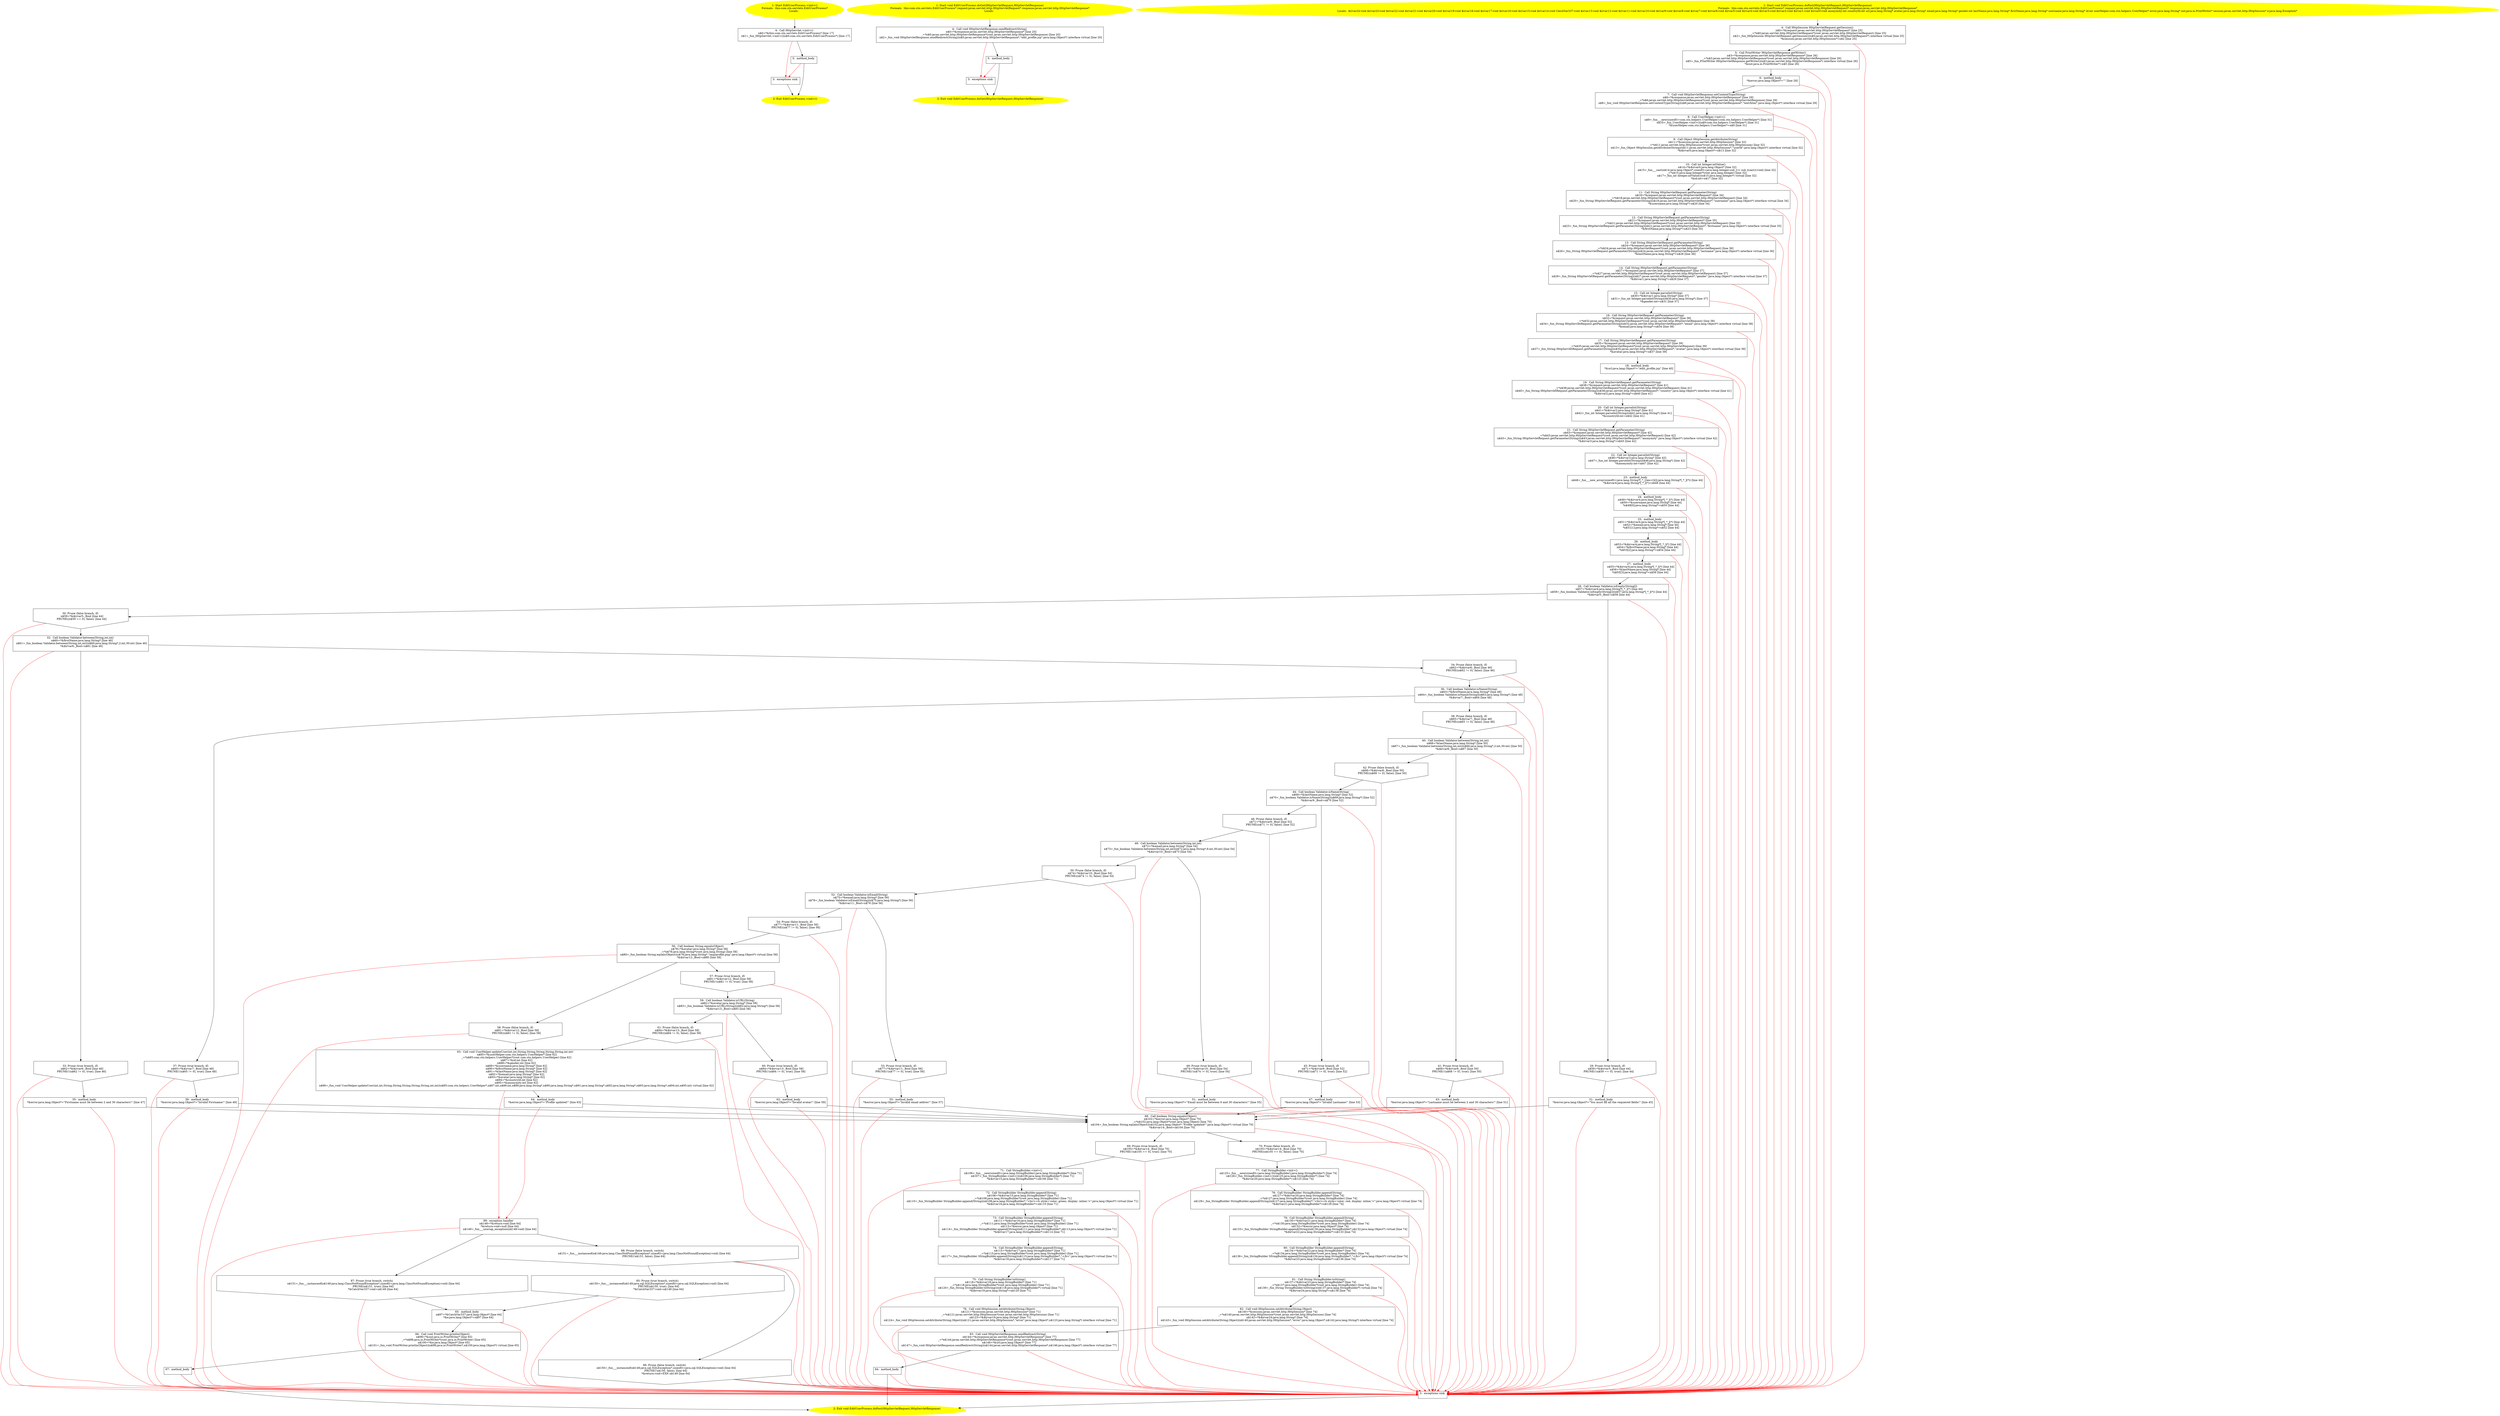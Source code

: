 /* @generated */
digraph cfg {
"com.stn.servlets.EditUserProcess.<init>().1b3e9781fb19f584db98f8d6c0b085a4_1" [label="1: Start EditUserProcess.<init>()\nFormals:  this:com.stn.servlets.EditUserProcess*\nLocals:  \n  " color=yellow style=filled]
	

	 "com.stn.servlets.EditUserProcess.<init>().1b3e9781fb19f584db98f8d6c0b085a4_1" -> "com.stn.servlets.EditUserProcess.<init>().1b3e9781fb19f584db98f8d6c0b085a4_4" ;
"com.stn.servlets.EditUserProcess.<init>().1b3e9781fb19f584db98f8d6c0b085a4_2" [label="2: Exit EditUserProcess.<init>() \n  " color=yellow style=filled]
	

"com.stn.servlets.EditUserProcess.<init>().1b3e9781fb19f584db98f8d6c0b085a4_3" [label="3:  exceptions sink \n  " shape="box"]
	

	 "com.stn.servlets.EditUserProcess.<init>().1b3e9781fb19f584db98f8d6c0b085a4_3" -> "com.stn.servlets.EditUserProcess.<init>().1b3e9781fb19f584db98f8d6c0b085a4_2" ;
"com.stn.servlets.EditUserProcess.<init>().1b3e9781fb19f584db98f8d6c0b085a4_4" [label="4:  Call HttpServlet.<init>() \n   n$0=*&this:com.stn.servlets.EditUserProcess* [line 17]\n  n$1=_fun_HttpServlet.<init>()(n$0:com.stn.servlets.EditUserProcess*) [line 17]\n " shape="box"]
	

	 "com.stn.servlets.EditUserProcess.<init>().1b3e9781fb19f584db98f8d6c0b085a4_4" -> "com.stn.servlets.EditUserProcess.<init>().1b3e9781fb19f584db98f8d6c0b085a4_5" ;
	 "com.stn.servlets.EditUserProcess.<init>().1b3e9781fb19f584db98f8d6c0b085a4_4" -> "com.stn.servlets.EditUserProcess.<init>().1b3e9781fb19f584db98f8d6c0b085a4_3" [color="red" ];
"com.stn.servlets.EditUserProcess.<init>().1b3e9781fb19f584db98f8d6c0b085a4_5" [label="5:  method_body \n  " shape="box"]
	

	 "com.stn.servlets.EditUserProcess.<init>().1b3e9781fb19f584db98f8d6c0b085a4_5" -> "com.stn.servlets.EditUserProcess.<init>().1b3e9781fb19f584db98f8d6c0b085a4_2" ;
	 "com.stn.servlets.EditUserProcess.<init>().1b3e9781fb19f584db98f8d6c0b085a4_5" -> "com.stn.servlets.EditUserProcess.<init>().1b3e9781fb19f584db98f8d6c0b085a4_3" [color="red" ];
"com.stn.servlets.EditUserProcess.doGet(javax.servlet.http.HttpServletRequest,javax.servlet.http.Http.12ae7eb135bda6074a47e7771595b393_1" [label="1: Start void EditUserProcess.doGet(HttpServletRequest,HttpServletResponse)\nFormals:  this:com.stn.servlets.EditUserProcess* request:javax.servlet.http.HttpServletRequest* response:javax.servlet.http.HttpServletResponse*\nLocals:  \n  " color=yellow style=filled]
	

	 "com.stn.servlets.EditUserProcess.doGet(javax.servlet.http.HttpServletRequest,javax.servlet.http.Http.12ae7eb135bda6074a47e7771595b393_1" -> "com.stn.servlets.EditUserProcess.doGet(javax.servlet.http.HttpServletRequest,javax.servlet.http.Http.12ae7eb135bda6074a47e7771595b393_4" ;
"com.stn.servlets.EditUserProcess.doGet(javax.servlet.http.HttpServletRequest,javax.servlet.http.Http.12ae7eb135bda6074a47e7771595b393_2" [label="2: Exit void EditUserProcess.doGet(HttpServletRequest,HttpServletResponse) \n  " color=yellow style=filled]
	

"com.stn.servlets.EditUserProcess.doGet(javax.servlet.http.HttpServletRequest,javax.servlet.http.Http.12ae7eb135bda6074a47e7771595b393_3" [label="3:  exceptions sink \n  " shape="box"]
	

	 "com.stn.servlets.EditUserProcess.doGet(javax.servlet.http.HttpServletRequest,javax.servlet.http.Http.12ae7eb135bda6074a47e7771595b393_3" -> "com.stn.servlets.EditUserProcess.doGet(javax.servlet.http.HttpServletRequest,javax.servlet.http.Http.12ae7eb135bda6074a47e7771595b393_2" ;
"com.stn.servlets.EditUserProcess.doGet(javax.servlet.http.HttpServletRequest,javax.servlet.http.Http.12ae7eb135bda6074a47e7771595b393_4" [label="4:  Call void HttpServletResponse.sendRedirect(String) \n   n$0=*&response:javax.servlet.http.HttpServletResponse* [line 20]\n  _=*n$0:javax.servlet.http.HttpServletResponse*(root javax.servlet.http.HttpServletResponse) [line 20]\n  n$2=_fun_void HttpServletResponse.sendRedirect(String)(n$0:javax.servlet.http.HttpServletResponse*,\"edit_profile.jsp\":java.lang.Object*) interface virtual [line 20]\n " shape="box"]
	

	 "com.stn.servlets.EditUserProcess.doGet(javax.servlet.http.HttpServletRequest,javax.servlet.http.Http.12ae7eb135bda6074a47e7771595b393_4" -> "com.stn.servlets.EditUserProcess.doGet(javax.servlet.http.HttpServletRequest,javax.servlet.http.Http.12ae7eb135bda6074a47e7771595b393_5" ;
	 "com.stn.servlets.EditUserProcess.doGet(javax.servlet.http.HttpServletRequest,javax.servlet.http.Http.12ae7eb135bda6074a47e7771595b393_4" -> "com.stn.servlets.EditUserProcess.doGet(javax.servlet.http.HttpServletRequest,javax.servlet.http.Http.12ae7eb135bda6074a47e7771595b393_3" [color="red" ];
"com.stn.servlets.EditUserProcess.doGet(javax.servlet.http.HttpServletRequest,javax.servlet.http.Http.12ae7eb135bda6074a47e7771595b393_5" [label="5:  method_body \n  " shape="box"]
	

	 "com.stn.servlets.EditUserProcess.doGet(javax.servlet.http.HttpServletRequest,javax.servlet.http.Http.12ae7eb135bda6074a47e7771595b393_5" -> "com.stn.servlets.EditUserProcess.doGet(javax.servlet.http.HttpServletRequest,javax.servlet.http.Http.12ae7eb135bda6074a47e7771595b393_2" ;
	 "com.stn.servlets.EditUserProcess.doGet(javax.servlet.http.HttpServletRequest,javax.servlet.http.Http.12ae7eb135bda6074a47e7771595b393_5" -> "com.stn.servlets.EditUserProcess.doGet(javax.servlet.http.HttpServletRequest,javax.servlet.http.Http.12ae7eb135bda6074a47e7771595b393_3" [color="red" ];
"com.stn.servlets.EditUserProcess.doPost(javax.servlet.http.HttpServletRequest,javax.servlet.http.Htt.4262c696ef695ff7a166046e29577e8d_1" [label="1: Start void EditUserProcess.doPost(HttpServletRequest,HttpServletResponse)\nFormals:  this:com.stn.servlets.EditUserProcess* request:javax.servlet.http.HttpServletRequest* response:javax.servlet.http.HttpServletResponse*\nLocals:  $irvar24:void $irvar23:void $irvar22:void $irvar21:void $irvar20:void $irvar19:void $irvar18:void $irvar17:void $irvar16:void $irvar15:void $irvar14:void CatchVar337:void $irvar13:void $irvar12:void $irvar11:void $irvar10:void $irvar9:void $irvar8:void $irvar7:void $irvar6:void $irvar5:void $irvar4:void $irvar3:void $irvar2:void $irvar1:void $irvar0:void anonymity:int countryId:int url:java.lang.String* avatar:java.lang.String* email:java.lang.String* gender:int lastName:java.lang.String* firstName:java.lang.String* username:java.lang.String* id:int userHelper:com.stn.helpers.UserHelper* error:java.lang.String* out:java.io.PrintWriter* session:javax.servlet.http.HttpSession* e:java.lang.Exception* \n  " color=yellow style=filled]
	

	 "com.stn.servlets.EditUserProcess.doPost(javax.servlet.http.HttpServletRequest,javax.servlet.http.Htt.4262c696ef695ff7a166046e29577e8d_1" -> "com.stn.servlets.EditUserProcess.doPost(javax.servlet.http.HttpServletRequest,javax.servlet.http.Htt.4262c696ef695ff7a166046e29577e8d_4" ;
"com.stn.servlets.EditUserProcess.doPost(javax.servlet.http.HttpServletRequest,javax.servlet.http.Htt.4262c696ef695ff7a166046e29577e8d_2" [label="2: Exit void EditUserProcess.doPost(HttpServletRequest,HttpServletResponse) \n  " color=yellow style=filled]
	

"com.stn.servlets.EditUserProcess.doPost(javax.servlet.http.HttpServletRequest,javax.servlet.http.Htt.4262c696ef695ff7a166046e29577e8d_3" [label="3:  exceptions sink \n  " shape="box"]
	

	 "com.stn.servlets.EditUserProcess.doPost(javax.servlet.http.HttpServletRequest,javax.servlet.http.Htt.4262c696ef695ff7a166046e29577e8d_3" -> "com.stn.servlets.EditUserProcess.doPost(javax.servlet.http.HttpServletRequest,javax.servlet.http.Htt.4262c696ef695ff7a166046e29577e8d_2" ;
"com.stn.servlets.EditUserProcess.doPost(javax.servlet.http.HttpServletRequest,javax.servlet.http.Htt.4262c696ef695ff7a166046e29577e8d_4" [label="4:  Call HttpSession HttpServletRequest.getSession() \n   n$0=*&request:javax.servlet.http.HttpServletRequest* [line 25]\n  _=*n$0:javax.servlet.http.HttpServletRequest*(root javax.servlet.http.HttpServletRequest) [line 25]\n  n$2=_fun_HttpSession HttpServletRequest.getSession()(n$0:javax.servlet.http.HttpServletRequest*) interface virtual [line 25]\n  *&session:javax.servlet.http.HttpSession*=n$2 [line 25]\n " shape="box"]
	

	 "com.stn.servlets.EditUserProcess.doPost(javax.servlet.http.HttpServletRequest,javax.servlet.http.Htt.4262c696ef695ff7a166046e29577e8d_4" -> "com.stn.servlets.EditUserProcess.doPost(javax.servlet.http.HttpServletRequest,javax.servlet.http.Htt.4262c696ef695ff7a166046e29577e8d_5" ;
	 "com.stn.servlets.EditUserProcess.doPost(javax.servlet.http.HttpServletRequest,javax.servlet.http.Htt.4262c696ef695ff7a166046e29577e8d_4" -> "com.stn.servlets.EditUserProcess.doPost(javax.servlet.http.HttpServletRequest,javax.servlet.http.Htt.4262c696ef695ff7a166046e29577e8d_3" [color="red" ];
"com.stn.servlets.EditUserProcess.doPost(javax.servlet.http.HttpServletRequest,javax.servlet.http.Htt.4262c696ef695ff7a166046e29577e8d_5" [label="5:  Call PrintWriter HttpServletResponse.getWriter() \n   n$3=*&response:javax.servlet.http.HttpServletResponse* [line 26]\n  _=*n$3:javax.servlet.http.HttpServletResponse*(root javax.servlet.http.HttpServletResponse) [line 26]\n  n$5=_fun_PrintWriter HttpServletResponse.getWriter()(n$3:javax.servlet.http.HttpServletResponse*) interface virtual [line 26]\n  *&out:java.io.PrintWriter*=n$5 [line 26]\n " shape="box"]
	

	 "com.stn.servlets.EditUserProcess.doPost(javax.servlet.http.HttpServletRequest,javax.servlet.http.Htt.4262c696ef695ff7a166046e29577e8d_5" -> "com.stn.servlets.EditUserProcess.doPost(javax.servlet.http.HttpServletRequest,javax.servlet.http.Htt.4262c696ef695ff7a166046e29577e8d_6" ;
	 "com.stn.servlets.EditUserProcess.doPost(javax.servlet.http.HttpServletRequest,javax.servlet.http.Htt.4262c696ef695ff7a166046e29577e8d_5" -> "com.stn.servlets.EditUserProcess.doPost(javax.servlet.http.HttpServletRequest,javax.servlet.http.Htt.4262c696ef695ff7a166046e29577e8d_3" [color="red" ];
"com.stn.servlets.EditUserProcess.doPost(javax.servlet.http.HttpServletRequest,javax.servlet.http.Htt.4262c696ef695ff7a166046e29577e8d_6" [label="6:  method_body \n   *&error:java.lang.Object*=\"\" [line 28]\n " shape="box"]
	

	 "com.stn.servlets.EditUserProcess.doPost(javax.servlet.http.HttpServletRequest,javax.servlet.http.Htt.4262c696ef695ff7a166046e29577e8d_6" -> "com.stn.servlets.EditUserProcess.doPost(javax.servlet.http.HttpServletRequest,javax.servlet.http.Htt.4262c696ef695ff7a166046e29577e8d_7" ;
	 "com.stn.servlets.EditUserProcess.doPost(javax.servlet.http.HttpServletRequest,javax.servlet.http.Htt.4262c696ef695ff7a166046e29577e8d_6" -> "com.stn.servlets.EditUserProcess.doPost(javax.servlet.http.HttpServletRequest,javax.servlet.http.Htt.4262c696ef695ff7a166046e29577e8d_3" [color="red" ];
"com.stn.servlets.EditUserProcess.doPost(javax.servlet.http.HttpServletRequest,javax.servlet.http.Htt.4262c696ef695ff7a166046e29577e8d_7" [label="7:  Call void HttpServletResponse.setContentType(String) \n   n$6=*&response:javax.servlet.http.HttpServletResponse* [line 29]\n  _=*n$6:javax.servlet.http.HttpServletResponse*(root javax.servlet.http.HttpServletResponse) [line 29]\n  n$8=_fun_void HttpServletResponse.setContentType(String)(n$6:javax.servlet.http.HttpServletResponse*,\"text/html\":java.lang.Object*) interface virtual [line 29]\n " shape="box"]
	

	 "com.stn.servlets.EditUserProcess.doPost(javax.servlet.http.HttpServletRequest,javax.servlet.http.Htt.4262c696ef695ff7a166046e29577e8d_7" -> "com.stn.servlets.EditUserProcess.doPost(javax.servlet.http.HttpServletRequest,javax.servlet.http.Htt.4262c696ef695ff7a166046e29577e8d_8" ;
	 "com.stn.servlets.EditUserProcess.doPost(javax.servlet.http.HttpServletRequest,javax.servlet.http.Htt.4262c696ef695ff7a166046e29577e8d_7" -> "com.stn.servlets.EditUserProcess.doPost(javax.servlet.http.HttpServletRequest,javax.servlet.http.Htt.4262c696ef695ff7a166046e29577e8d_3" [color="red" ];
"com.stn.servlets.EditUserProcess.doPost(javax.servlet.http.HttpServletRequest,javax.servlet.http.Htt.4262c696ef695ff7a166046e29577e8d_8" [label="8:  Call UserHelper.<init>() \n   n$9=_fun___new(sizeof(t=com.stn.helpers.UserHelper):com.stn.helpers.UserHelper*) [line 31]\n  n$10=_fun_UserHelper.<init>()(n$9:com.stn.helpers.UserHelper*) [line 31]\n  *&userHelper:com.stn.helpers.UserHelper*=n$9 [line 31]\n " shape="box"]
	

	 "com.stn.servlets.EditUserProcess.doPost(javax.servlet.http.HttpServletRequest,javax.servlet.http.Htt.4262c696ef695ff7a166046e29577e8d_8" -> "com.stn.servlets.EditUserProcess.doPost(javax.servlet.http.HttpServletRequest,javax.servlet.http.Htt.4262c696ef695ff7a166046e29577e8d_9" ;
	 "com.stn.servlets.EditUserProcess.doPost(javax.servlet.http.HttpServletRequest,javax.servlet.http.Htt.4262c696ef695ff7a166046e29577e8d_8" -> "com.stn.servlets.EditUserProcess.doPost(javax.servlet.http.HttpServletRequest,javax.servlet.http.Htt.4262c696ef695ff7a166046e29577e8d_3" [color="red" ];
"com.stn.servlets.EditUserProcess.doPost(javax.servlet.http.HttpServletRequest,javax.servlet.http.Htt.4262c696ef695ff7a166046e29577e8d_9" [label="9:  Call Object HttpSession.getAttribute(String) \n   n$11=*&session:javax.servlet.http.HttpSession* [line 32]\n  _=*n$11:javax.servlet.http.HttpSession*(root javax.servlet.http.HttpSession) [line 32]\n  n$13=_fun_Object HttpSession.getAttribute(String)(n$11:javax.servlet.http.HttpSession*,\"userId\":java.lang.Object*) interface virtual [line 32]\n  *&$irvar0:java.lang.Object*=n$13 [line 32]\n " shape="box"]
	

	 "com.stn.servlets.EditUserProcess.doPost(javax.servlet.http.HttpServletRequest,javax.servlet.http.Htt.4262c696ef695ff7a166046e29577e8d_9" -> "com.stn.servlets.EditUserProcess.doPost(javax.servlet.http.HttpServletRequest,javax.servlet.http.Htt.4262c696ef695ff7a166046e29577e8d_10" ;
	 "com.stn.servlets.EditUserProcess.doPost(javax.servlet.http.HttpServletRequest,javax.servlet.http.Htt.4262c696ef695ff7a166046e29577e8d_9" -> "com.stn.servlets.EditUserProcess.doPost(javax.servlet.http.HttpServletRequest,javax.servlet.http.Htt.4262c696ef695ff7a166046e29577e8d_3" [color="red" ];
"com.stn.servlets.EditUserProcess.doPost(javax.servlet.http.HttpServletRequest,javax.servlet.http.Htt.4262c696ef695ff7a166046e29577e8d_10" [label="10:  Call int Integer.intValue() \n   n$14=*&$irvar0:java.lang.Object* [line 32]\n  n$15=_fun___cast(n$14:java.lang.Object*,sizeof(t=java.lang.Integer;sub_t=( sub )(cast)):void) [line 32]\n  _=*n$15:java.lang.Integer*(root java.lang.Integer) [line 32]\n  n$17=_fun_int Integer.intValue()(n$15:java.lang.Integer*) virtual [line 32]\n  *&id:int=n$17 [line 32]\n " shape="box"]
	

	 "com.stn.servlets.EditUserProcess.doPost(javax.servlet.http.HttpServletRequest,javax.servlet.http.Htt.4262c696ef695ff7a166046e29577e8d_10" -> "com.stn.servlets.EditUserProcess.doPost(javax.servlet.http.HttpServletRequest,javax.servlet.http.Htt.4262c696ef695ff7a166046e29577e8d_11" ;
	 "com.stn.servlets.EditUserProcess.doPost(javax.servlet.http.HttpServletRequest,javax.servlet.http.Htt.4262c696ef695ff7a166046e29577e8d_10" -> "com.stn.servlets.EditUserProcess.doPost(javax.servlet.http.HttpServletRequest,javax.servlet.http.Htt.4262c696ef695ff7a166046e29577e8d_3" [color="red" ];
"com.stn.servlets.EditUserProcess.doPost(javax.servlet.http.HttpServletRequest,javax.servlet.http.Htt.4262c696ef695ff7a166046e29577e8d_11" [label="11:  Call String HttpServletRequest.getParameter(String) \n   n$18=*&request:javax.servlet.http.HttpServletRequest* [line 34]\n  _=*n$18:javax.servlet.http.HttpServletRequest*(root javax.servlet.http.HttpServletRequest) [line 34]\n  n$20=_fun_String HttpServletRequest.getParameter(String)(n$18:javax.servlet.http.HttpServletRequest*,\"username\":java.lang.Object*) interface virtual [line 34]\n  *&username:java.lang.String*=n$20 [line 34]\n " shape="box"]
	

	 "com.stn.servlets.EditUserProcess.doPost(javax.servlet.http.HttpServletRequest,javax.servlet.http.Htt.4262c696ef695ff7a166046e29577e8d_11" -> "com.stn.servlets.EditUserProcess.doPost(javax.servlet.http.HttpServletRequest,javax.servlet.http.Htt.4262c696ef695ff7a166046e29577e8d_12" ;
	 "com.stn.servlets.EditUserProcess.doPost(javax.servlet.http.HttpServletRequest,javax.servlet.http.Htt.4262c696ef695ff7a166046e29577e8d_11" -> "com.stn.servlets.EditUserProcess.doPost(javax.servlet.http.HttpServletRequest,javax.servlet.http.Htt.4262c696ef695ff7a166046e29577e8d_3" [color="red" ];
"com.stn.servlets.EditUserProcess.doPost(javax.servlet.http.HttpServletRequest,javax.servlet.http.Htt.4262c696ef695ff7a166046e29577e8d_12" [label="12:  Call String HttpServletRequest.getParameter(String) \n   n$21=*&request:javax.servlet.http.HttpServletRequest* [line 35]\n  _=*n$21:javax.servlet.http.HttpServletRequest*(root javax.servlet.http.HttpServletRequest) [line 35]\n  n$23=_fun_String HttpServletRequest.getParameter(String)(n$21:javax.servlet.http.HttpServletRequest*,\"firstname\":java.lang.Object*) interface virtual [line 35]\n  *&firstName:java.lang.String*=n$23 [line 35]\n " shape="box"]
	

	 "com.stn.servlets.EditUserProcess.doPost(javax.servlet.http.HttpServletRequest,javax.servlet.http.Htt.4262c696ef695ff7a166046e29577e8d_12" -> "com.stn.servlets.EditUserProcess.doPost(javax.servlet.http.HttpServletRequest,javax.servlet.http.Htt.4262c696ef695ff7a166046e29577e8d_13" ;
	 "com.stn.servlets.EditUserProcess.doPost(javax.servlet.http.HttpServletRequest,javax.servlet.http.Htt.4262c696ef695ff7a166046e29577e8d_12" -> "com.stn.servlets.EditUserProcess.doPost(javax.servlet.http.HttpServletRequest,javax.servlet.http.Htt.4262c696ef695ff7a166046e29577e8d_3" [color="red" ];
"com.stn.servlets.EditUserProcess.doPost(javax.servlet.http.HttpServletRequest,javax.servlet.http.Htt.4262c696ef695ff7a166046e29577e8d_13" [label="13:  Call String HttpServletRequest.getParameter(String) \n   n$24=*&request:javax.servlet.http.HttpServletRequest* [line 36]\n  _=*n$24:javax.servlet.http.HttpServletRequest*(root javax.servlet.http.HttpServletRequest) [line 36]\n  n$26=_fun_String HttpServletRequest.getParameter(String)(n$24:javax.servlet.http.HttpServletRequest*,\"lastname\":java.lang.Object*) interface virtual [line 36]\n  *&lastName:java.lang.String*=n$26 [line 36]\n " shape="box"]
	

	 "com.stn.servlets.EditUserProcess.doPost(javax.servlet.http.HttpServletRequest,javax.servlet.http.Htt.4262c696ef695ff7a166046e29577e8d_13" -> "com.stn.servlets.EditUserProcess.doPost(javax.servlet.http.HttpServletRequest,javax.servlet.http.Htt.4262c696ef695ff7a166046e29577e8d_14" ;
	 "com.stn.servlets.EditUserProcess.doPost(javax.servlet.http.HttpServletRequest,javax.servlet.http.Htt.4262c696ef695ff7a166046e29577e8d_13" -> "com.stn.servlets.EditUserProcess.doPost(javax.servlet.http.HttpServletRequest,javax.servlet.http.Htt.4262c696ef695ff7a166046e29577e8d_3" [color="red" ];
"com.stn.servlets.EditUserProcess.doPost(javax.servlet.http.HttpServletRequest,javax.servlet.http.Htt.4262c696ef695ff7a166046e29577e8d_14" [label="14:  Call String HttpServletRequest.getParameter(String) \n   n$27=*&request:javax.servlet.http.HttpServletRequest* [line 37]\n  _=*n$27:javax.servlet.http.HttpServletRequest*(root javax.servlet.http.HttpServletRequest) [line 37]\n  n$29=_fun_String HttpServletRequest.getParameter(String)(n$27:javax.servlet.http.HttpServletRequest*,\"gender\":java.lang.Object*) interface virtual [line 37]\n  *&$irvar1:java.lang.String*=n$29 [line 37]\n " shape="box"]
	

	 "com.stn.servlets.EditUserProcess.doPost(javax.servlet.http.HttpServletRequest,javax.servlet.http.Htt.4262c696ef695ff7a166046e29577e8d_14" -> "com.stn.servlets.EditUserProcess.doPost(javax.servlet.http.HttpServletRequest,javax.servlet.http.Htt.4262c696ef695ff7a166046e29577e8d_15" ;
	 "com.stn.servlets.EditUserProcess.doPost(javax.servlet.http.HttpServletRequest,javax.servlet.http.Htt.4262c696ef695ff7a166046e29577e8d_14" -> "com.stn.servlets.EditUserProcess.doPost(javax.servlet.http.HttpServletRequest,javax.servlet.http.Htt.4262c696ef695ff7a166046e29577e8d_3" [color="red" ];
"com.stn.servlets.EditUserProcess.doPost(javax.servlet.http.HttpServletRequest,javax.servlet.http.Htt.4262c696ef695ff7a166046e29577e8d_15" [label="15:  Call int Integer.parseInt(String) \n   n$30=*&$irvar1:java.lang.String* [line 37]\n  n$31=_fun_int Integer.parseInt(String)(n$30:java.lang.String*) [line 37]\n  *&gender:int=n$31 [line 37]\n " shape="box"]
	

	 "com.stn.servlets.EditUserProcess.doPost(javax.servlet.http.HttpServletRequest,javax.servlet.http.Htt.4262c696ef695ff7a166046e29577e8d_15" -> "com.stn.servlets.EditUserProcess.doPost(javax.servlet.http.HttpServletRequest,javax.servlet.http.Htt.4262c696ef695ff7a166046e29577e8d_16" ;
	 "com.stn.servlets.EditUserProcess.doPost(javax.servlet.http.HttpServletRequest,javax.servlet.http.Htt.4262c696ef695ff7a166046e29577e8d_15" -> "com.stn.servlets.EditUserProcess.doPost(javax.servlet.http.HttpServletRequest,javax.servlet.http.Htt.4262c696ef695ff7a166046e29577e8d_3" [color="red" ];
"com.stn.servlets.EditUserProcess.doPost(javax.servlet.http.HttpServletRequest,javax.servlet.http.Htt.4262c696ef695ff7a166046e29577e8d_16" [label="16:  Call String HttpServletRequest.getParameter(String) \n   n$32=*&request:javax.servlet.http.HttpServletRequest* [line 38]\n  _=*n$32:javax.servlet.http.HttpServletRequest*(root javax.servlet.http.HttpServletRequest) [line 38]\n  n$34=_fun_String HttpServletRequest.getParameter(String)(n$32:javax.servlet.http.HttpServletRequest*,\"email\":java.lang.Object*) interface virtual [line 38]\n  *&email:java.lang.String*=n$34 [line 38]\n " shape="box"]
	

	 "com.stn.servlets.EditUserProcess.doPost(javax.servlet.http.HttpServletRequest,javax.servlet.http.Htt.4262c696ef695ff7a166046e29577e8d_16" -> "com.stn.servlets.EditUserProcess.doPost(javax.servlet.http.HttpServletRequest,javax.servlet.http.Htt.4262c696ef695ff7a166046e29577e8d_17" ;
	 "com.stn.servlets.EditUserProcess.doPost(javax.servlet.http.HttpServletRequest,javax.servlet.http.Htt.4262c696ef695ff7a166046e29577e8d_16" -> "com.stn.servlets.EditUserProcess.doPost(javax.servlet.http.HttpServletRequest,javax.servlet.http.Htt.4262c696ef695ff7a166046e29577e8d_3" [color="red" ];
"com.stn.servlets.EditUserProcess.doPost(javax.servlet.http.HttpServletRequest,javax.servlet.http.Htt.4262c696ef695ff7a166046e29577e8d_17" [label="17:  Call String HttpServletRequest.getParameter(String) \n   n$35=*&request:javax.servlet.http.HttpServletRequest* [line 39]\n  _=*n$35:javax.servlet.http.HttpServletRequest*(root javax.servlet.http.HttpServletRequest) [line 39]\n  n$37=_fun_String HttpServletRequest.getParameter(String)(n$35:javax.servlet.http.HttpServletRequest*,\"avatar\":java.lang.Object*) interface virtual [line 39]\n  *&avatar:java.lang.String*=n$37 [line 39]\n " shape="box"]
	

	 "com.stn.servlets.EditUserProcess.doPost(javax.servlet.http.HttpServletRequest,javax.servlet.http.Htt.4262c696ef695ff7a166046e29577e8d_17" -> "com.stn.servlets.EditUserProcess.doPost(javax.servlet.http.HttpServletRequest,javax.servlet.http.Htt.4262c696ef695ff7a166046e29577e8d_18" ;
	 "com.stn.servlets.EditUserProcess.doPost(javax.servlet.http.HttpServletRequest,javax.servlet.http.Htt.4262c696ef695ff7a166046e29577e8d_17" -> "com.stn.servlets.EditUserProcess.doPost(javax.servlet.http.HttpServletRequest,javax.servlet.http.Htt.4262c696ef695ff7a166046e29577e8d_3" [color="red" ];
"com.stn.servlets.EditUserProcess.doPost(javax.servlet.http.HttpServletRequest,javax.servlet.http.Htt.4262c696ef695ff7a166046e29577e8d_18" [label="18:  method_body \n   *&url:java.lang.Object*=\"/edit_profile.jsp\" [line 40]\n " shape="box"]
	

	 "com.stn.servlets.EditUserProcess.doPost(javax.servlet.http.HttpServletRequest,javax.servlet.http.Htt.4262c696ef695ff7a166046e29577e8d_18" -> "com.stn.servlets.EditUserProcess.doPost(javax.servlet.http.HttpServletRequest,javax.servlet.http.Htt.4262c696ef695ff7a166046e29577e8d_19" ;
	 "com.stn.servlets.EditUserProcess.doPost(javax.servlet.http.HttpServletRequest,javax.servlet.http.Htt.4262c696ef695ff7a166046e29577e8d_18" -> "com.stn.servlets.EditUserProcess.doPost(javax.servlet.http.HttpServletRequest,javax.servlet.http.Htt.4262c696ef695ff7a166046e29577e8d_3" [color="red" ];
"com.stn.servlets.EditUserProcess.doPost(javax.servlet.http.HttpServletRequest,javax.servlet.http.Htt.4262c696ef695ff7a166046e29577e8d_19" [label="19:  Call String HttpServletRequest.getParameter(String) \n   n$38=*&request:javax.servlet.http.HttpServletRequest* [line 41]\n  _=*n$38:javax.servlet.http.HttpServletRequest*(root javax.servlet.http.HttpServletRequest) [line 41]\n  n$40=_fun_String HttpServletRequest.getParameter(String)(n$38:javax.servlet.http.HttpServletRequest*,\"country\":java.lang.Object*) interface virtual [line 41]\n  *&$irvar2:java.lang.String*=n$40 [line 41]\n " shape="box"]
	

	 "com.stn.servlets.EditUserProcess.doPost(javax.servlet.http.HttpServletRequest,javax.servlet.http.Htt.4262c696ef695ff7a166046e29577e8d_19" -> "com.stn.servlets.EditUserProcess.doPost(javax.servlet.http.HttpServletRequest,javax.servlet.http.Htt.4262c696ef695ff7a166046e29577e8d_20" ;
	 "com.stn.servlets.EditUserProcess.doPost(javax.servlet.http.HttpServletRequest,javax.servlet.http.Htt.4262c696ef695ff7a166046e29577e8d_19" -> "com.stn.servlets.EditUserProcess.doPost(javax.servlet.http.HttpServletRequest,javax.servlet.http.Htt.4262c696ef695ff7a166046e29577e8d_3" [color="red" ];
"com.stn.servlets.EditUserProcess.doPost(javax.servlet.http.HttpServletRequest,javax.servlet.http.Htt.4262c696ef695ff7a166046e29577e8d_20" [label="20:  Call int Integer.parseInt(String) \n   n$41=*&$irvar2:java.lang.String* [line 41]\n  n$42=_fun_int Integer.parseInt(String)(n$41:java.lang.String*) [line 41]\n  *&countryId:int=n$42 [line 41]\n " shape="box"]
	

	 "com.stn.servlets.EditUserProcess.doPost(javax.servlet.http.HttpServletRequest,javax.servlet.http.Htt.4262c696ef695ff7a166046e29577e8d_20" -> "com.stn.servlets.EditUserProcess.doPost(javax.servlet.http.HttpServletRequest,javax.servlet.http.Htt.4262c696ef695ff7a166046e29577e8d_21" ;
	 "com.stn.servlets.EditUserProcess.doPost(javax.servlet.http.HttpServletRequest,javax.servlet.http.Htt.4262c696ef695ff7a166046e29577e8d_20" -> "com.stn.servlets.EditUserProcess.doPost(javax.servlet.http.HttpServletRequest,javax.servlet.http.Htt.4262c696ef695ff7a166046e29577e8d_3" [color="red" ];
"com.stn.servlets.EditUserProcess.doPost(javax.servlet.http.HttpServletRequest,javax.servlet.http.Htt.4262c696ef695ff7a166046e29577e8d_21" [label="21:  Call String HttpServletRequest.getParameter(String) \n   n$43=*&request:javax.servlet.http.HttpServletRequest* [line 42]\n  _=*n$43:javax.servlet.http.HttpServletRequest*(root javax.servlet.http.HttpServletRequest) [line 42]\n  n$45=_fun_String HttpServletRequest.getParameter(String)(n$43:javax.servlet.http.HttpServletRequest*,\"anonymity\":java.lang.Object*) interface virtual [line 42]\n  *&$irvar3:java.lang.String*=n$45 [line 42]\n " shape="box"]
	

	 "com.stn.servlets.EditUserProcess.doPost(javax.servlet.http.HttpServletRequest,javax.servlet.http.Htt.4262c696ef695ff7a166046e29577e8d_21" -> "com.stn.servlets.EditUserProcess.doPost(javax.servlet.http.HttpServletRequest,javax.servlet.http.Htt.4262c696ef695ff7a166046e29577e8d_22" ;
	 "com.stn.servlets.EditUserProcess.doPost(javax.servlet.http.HttpServletRequest,javax.servlet.http.Htt.4262c696ef695ff7a166046e29577e8d_21" -> "com.stn.servlets.EditUserProcess.doPost(javax.servlet.http.HttpServletRequest,javax.servlet.http.Htt.4262c696ef695ff7a166046e29577e8d_3" [color="red" ];
"com.stn.servlets.EditUserProcess.doPost(javax.servlet.http.HttpServletRequest,javax.servlet.http.Htt.4262c696ef695ff7a166046e29577e8d_22" [label="22:  Call int Integer.parseInt(String) \n   n$46=*&$irvar3:java.lang.String* [line 42]\n  n$47=_fun_int Integer.parseInt(String)(n$46:java.lang.String*) [line 42]\n  *&anonymity:int=n$47 [line 42]\n " shape="box"]
	

	 "com.stn.servlets.EditUserProcess.doPost(javax.servlet.http.HttpServletRequest,javax.servlet.http.Htt.4262c696ef695ff7a166046e29577e8d_22" -> "com.stn.servlets.EditUserProcess.doPost(javax.servlet.http.HttpServletRequest,javax.servlet.http.Htt.4262c696ef695ff7a166046e29577e8d_23" ;
	 "com.stn.servlets.EditUserProcess.doPost(javax.servlet.http.HttpServletRequest,javax.servlet.http.Htt.4262c696ef695ff7a166046e29577e8d_22" -> "com.stn.servlets.EditUserProcess.doPost(javax.servlet.http.HttpServletRequest,javax.servlet.http.Htt.4262c696ef695ff7a166046e29577e8d_3" [color="red" ];
"com.stn.servlets.EditUserProcess.doPost(javax.servlet.http.HttpServletRequest,javax.servlet.http.Htt.4262c696ef695ff7a166046e29577e8d_23" [label="23:  method_body \n   n$48=_fun___new_array(sizeof(t=java.lang.String*[_*_];len=[4]):java.lang.String*[_*_](*)) [line 44]\n  *&$irvar4:java.lang.String*[_*_](*)=n$48 [line 44]\n " shape="box"]
	

	 "com.stn.servlets.EditUserProcess.doPost(javax.servlet.http.HttpServletRequest,javax.servlet.http.Htt.4262c696ef695ff7a166046e29577e8d_23" -> "com.stn.servlets.EditUserProcess.doPost(javax.servlet.http.HttpServletRequest,javax.servlet.http.Htt.4262c696ef695ff7a166046e29577e8d_24" ;
	 "com.stn.servlets.EditUserProcess.doPost(javax.servlet.http.HttpServletRequest,javax.servlet.http.Htt.4262c696ef695ff7a166046e29577e8d_23" -> "com.stn.servlets.EditUserProcess.doPost(javax.servlet.http.HttpServletRequest,javax.servlet.http.Htt.4262c696ef695ff7a166046e29577e8d_3" [color="red" ];
"com.stn.servlets.EditUserProcess.doPost(javax.servlet.http.HttpServletRequest,javax.servlet.http.Htt.4262c696ef695ff7a166046e29577e8d_24" [label="24:  method_body \n   n$49=*&$irvar4:java.lang.String*[_*_](*) [line 44]\n  n$50=*&username:java.lang.String* [line 44]\n  *n$49[0]:java.lang.String*=n$50 [line 44]\n " shape="box"]
	

	 "com.stn.servlets.EditUserProcess.doPost(javax.servlet.http.HttpServletRequest,javax.servlet.http.Htt.4262c696ef695ff7a166046e29577e8d_24" -> "com.stn.servlets.EditUserProcess.doPost(javax.servlet.http.HttpServletRequest,javax.servlet.http.Htt.4262c696ef695ff7a166046e29577e8d_25" ;
	 "com.stn.servlets.EditUserProcess.doPost(javax.servlet.http.HttpServletRequest,javax.servlet.http.Htt.4262c696ef695ff7a166046e29577e8d_24" -> "com.stn.servlets.EditUserProcess.doPost(javax.servlet.http.HttpServletRequest,javax.servlet.http.Htt.4262c696ef695ff7a166046e29577e8d_3" [color="red" ];
"com.stn.servlets.EditUserProcess.doPost(javax.servlet.http.HttpServletRequest,javax.servlet.http.Htt.4262c696ef695ff7a166046e29577e8d_25" [label="25:  method_body \n   n$51=*&$irvar4:java.lang.String*[_*_](*) [line 44]\n  n$52=*&email:java.lang.String* [line 44]\n  *n$51[1]:java.lang.String*=n$52 [line 44]\n " shape="box"]
	

	 "com.stn.servlets.EditUserProcess.doPost(javax.servlet.http.HttpServletRequest,javax.servlet.http.Htt.4262c696ef695ff7a166046e29577e8d_25" -> "com.stn.servlets.EditUserProcess.doPost(javax.servlet.http.HttpServletRequest,javax.servlet.http.Htt.4262c696ef695ff7a166046e29577e8d_26" ;
	 "com.stn.servlets.EditUserProcess.doPost(javax.servlet.http.HttpServletRequest,javax.servlet.http.Htt.4262c696ef695ff7a166046e29577e8d_25" -> "com.stn.servlets.EditUserProcess.doPost(javax.servlet.http.HttpServletRequest,javax.servlet.http.Htt.4262c696ef695ff7a166046e29577e8d_3" [color="red" ];
"com.stn.servlets.EditUserProcess.doPost(javax.servlet.http.HttpServletRequest,javax.servlet.http.Htt.4262c696ef695ff7a166046e29577e8d_26" [label="26:  method_body \n   n$53=*&$irvar4:java.lang.String*[_*_](*) [line 44]\n  n$54=*&firstName:java.lang.String* [line 44]\n  *n$53[2]:java.lang.String*=n$54 [line 44]\n " shape="box"]
	

	 "com.stn.servlets.EditUserProcess.doPost(javax.servlet.http.HttpServletRequest,javax.servlet.http.Htt.4262c696ef695ff7a166046e29577e8d_26" -> "com.stn.servlets.EditUserProcess.doPost(javax.servlet.http.HttpServletRequest,javax.servlet.http.Htt.4262c696ef695ff7a166046e29577e8d_27" ;
	 "com.stn.servlets.EditUserProcess.doPost(javax.servlet.http.HttpServletRequest,javax.servlet.http.Htt.4262c696ef695ff7a166046e29577e8d_26" -> "com.stn.servlets.EditUserProcess.doPost(javax.servlet.http.HttpServletRequest,javax.servlet.http.Htt.4262c696ef695ff7a166046e29577e8d_3" [color="red" ];
"com.stn.servlets.EditUserProcess.doPost(javax.servlet.http.HttpServletRequest,javax.servlet.http.Htt.4262c696ef695ff7a166046e29577e8d_27" [label="27:  method_body \n   n$55=*&$irvar4:java.lang.String*[_*_](*) [line 44]\n  n$56=*&lastName:java.lang.String* [line 44]\n  *n$55[3]:java.lang.String*=n$56 [line 44]\n " shape="box"]
	

	 "com.stn.servlets.EditUserProcess.doPost(javax.servlet.http.HttpServletRequest,javax.servlet.http.Htt.4262c696ef695ff7a166046e29577e8d_27" -> "com.stn.servlets.EditUserProcess.doPost(javax.servlet.http.HttpServletRequest,javax.servlet.http.Htt.4262c696ef695ff7a166046e29577e8d_28" ;
	 "com.stn.servlets.EditUserProcess.doPost(javax.servlet.http.HttpServletRequest,javax.servlet.http.Htt.4262c696ef695ff7a166046e29577e8d_27" -> "com.stn.servlets.EditUserProcess.doPost(javax.servlet.http.HttpServletRequest,javax.servlet.http.Htt.4262c696ef695ff7a166046e29577e8d_3" [color="red" ];
"com.stn.servlets.EditUserProcess.doPost(javax.servlet.http.HttpServletRequest,javax.servlet.http.Htt.4262c696ef695ff7a166046e29577e8d_28" [label="28:  Call boolean Validator.isEmpty(String[]) \n   n$57=*&$irvar4:java.lang.String*[_*_](*) [line 44]\n  n$58=_fun_boolean Validator.isEmpty(String[])(n$57:java.lang.String*[_*_](*)) [line 44]\n  *&$irvar5:_Bool=n$58 [line 44]\n " shape="box"]
	

	 "com.stn.servlets.EditUserProcess.doPost(javax.servlet.http.HttpServletRequest,javax.servlet.http.Htt.4262c696ef695ff7a166046e29577e8d_28" -> "com.stn.servlets.EditUserProcess.doPost(javax.servlet.http.HttpServletRequest,javax.servlet.http.Htt.4262c696ef695ff7a166046e29577e8d_29" ;
	 "com.stn.servlets.EditUserProcess.doPost(javax.servlet.http.HttpServletRequest,javax.servlet.http.Htt.4262c696ef695ff7a166046e29577e8d_28" -> "com.stn.servlets.EditUserProcess.doPost(javax.servlet.http.HttpServletRequest,javax.servlet.http.Htt.4262c696ef695ff7a166046e29577e8d_30" ;
	 "com.stn.servlets.EditUserProcess.doPost(javax.servlet.http.HttpServletRequest,javax.servlet.http.Htt.4262c696ef695ff7a166046e29577e8d_28" -> "com.stn.servlets.EditUserProcess.doPost(javax.servlet.http.HttpServletRequest,javax.servlet.http.Htt.4262c696ef695ff7a166046e29577e8d_3" [color="red" ];
"com.stn.servlets.EditUserProcess.doPost(javax.servlet.http.HttpServletRequest,javax.servlet.http.Htt.4262c696ef695ff7a166046e29577e8d_29" [label="29: Prune (true branch, if) \n   n$59=*&$irvar5:_Bool [line 44]\n  PRUNE(!(n$59 == 0), true); [line 44]\n " shape="invhouse"]
	

	 "com.stn.servlets.EditUserProcess.doPost(javax.servlet.http.HttpServletRequest,javax.servlet.http.Htt.4262c696ef695ff7a166046e29577e8d_29" -> "com.stn.servlets.EditUserProcess.doPost(javax.servlet.http.HttpServletRequest,javax.servlet.http.Htt.4262c696ef695ff7a166046e29577e8d_31" ;
	 "com.stn.servlets.EditUserProcess.doPost(javax.servlet.http.HttpServletRequest,javax.servlet.http.Htt.4262c696ef695ff7a166046e29577e8d_29" -> "com.stn.servlets.EditUserProcess.doPost(javax.servlet.http.HttpServletRequest,javax.servlet.http.Htt.4262c696ef695ff7a166046e29577e8d_3" [color="red" ];
"com.stn.servlets.EditUserProcess.doPost(javax.servlet.http.HttpServletRequest,javax.servlet.http.Htt.4262c696ef695ff7a166046e29577e8d_30" [label="30: Prune (false branch, if) \n   n$59=*&$irvar5:_Bool [line 44]\n  PRUNE((n$59 == 0), false); [line 44]\n " shape="invhouse"]
	

	 "com.stn.servlets.EditUserProcess.doPost(javax.servlet.http.HttpServletRequest,javax.servlet.http.Htt.4262c696ef695ff7a166046e29577e8d_30" -> "com.stn.servlets.EditUserProcess.doPost(javax.servlet.http.HttpServletRequest,javax.servlet.http.Htt.4262c696ef695ff7a166046e29577e8d_32" ;
	 "com.stn.servlets.EditUserProcess.doPost(javax.servlet.http.HttpServletRequest,javax.servlet.http.Htt.4262c696ef695ff7a166046e29577e8d_30" -> "com.stn.servlets.EditUserProcess.doPost(javax.servlet.http.HttpServletRequest,javax.servlet.http.Htt.4262c696ef695ff7a166046e29577e8d_3" [color="red" ];
"com.stn.servlets.EditUserProcess.doPost(javax.servlet.http.HttpServletRequest,javax.servlet.http.Htt.4262c696ef695ff7a166046e29577e8d_31" [label="31:  method_body \n   *&error:java.lang.Object*=\"You must fill all the requiered fields!\" [line 45]\n " shape="box"]
	

	 "com.stn.servlets.EditUserProcess.doPost(javax.servlet.http.HttpServletRequest,javax.servlet.http.Htt.4262c696ef695ff7a166046e29577e8d_31" -> "com.stn.servlets.EditUserProcess.doPost(javax.servlet.http.HttpServletRequest,javax.servlet.http.Htt.4262c696ef695ff7a166046e29577e8d_68" ;
	 "com.stn.servlets.EditUserProcess.doPost(javax.servlet.http.HttpServletRequest,javax.servlet.http.Htt.4262c696ef695ff7a166046e29577e8d_31" -> "com.stn.servlets.EditUserProcess.doPost(javax.servlet.http.HttpServletRequest,javax.servlet.http.Htt.4262c696ef695ff7a166046e29577e8d_3" [color="red" ];
"com.stn.servlets.EditUserProcess.doPost(javax.servlet.http.HttpServletRequest,javax.servlet.http.Htt.4262c696ef695ff7a166046e29577e8d_32" [label="32:  Call boolean Validator.between(String,int,int) \n   n$60=*&firstName:java.lang.String* [line 46]\n  n$61=_fun_boolean Validator.between(String,int,int)(n$60:java.lang.String*,2:int,30:int) [line 46]\n  *&$irvar6:_Bool=n$61 [line 46]\n " shape="box"]
	

	 "com.stn.servlets.EditUserProcess.doPost(javax.servlet.http.HttpServletRequest,javax.servlet.http.Htt.4262c696ef695ff7a166046e29577e8d_32" -> "com.stn.servlets.EditUserProcess.doPost(javax.servlet.http.HttpServletRequest,javax.servlet.http.Htt.4262c696ef695ff7a166046e29577e8d_33" ;
	 "com.stn.servlets.EditUserProcess.doPost(javax.servlet.http.HttpServletRequest,javax.servlet.http.Htt.4262c696ef695ff7a166046e29577e8d_32" -> "com.stn.servlets.EditUserProcess.doPost(javax.servlet.http.HttpServletRequest,javax.servlet.http.Htt.4262c696ef695ff7a166046e29577e8d_34" ;
	 "com.stn.servlets.EditUserProcess.doPost(javax.servlet.http.HttpServletRequest,javax.servlet.http.Htt.4262c696ef695ff7a166046e29577e8d_32" -> "com.stn.servlets.EditUserProcess.doPost(javax.servlet.http.HttpServletRequest,javax.servlet.http.Htt.4262c696ef695ff7a166046e29577e8d_3" [color="red" ];
"com.stn.servlets.EditUserProcess.doPost(javax.servlet.http.HttpServletRequest,javax.servlet.http.Htt.4262c696ef695ff7a166046e29577e8d_33" [label="33: Prune (true branch, if) \n   n$62=*&$irvar6:_Bool [line 46]\n  PRUNE(!(n$62 != 0), true); [line 46]\n " shape="invhouse"]
	

	 "com.stn.servlets.EditUserProcess.doPost(javax.servlet.http.HttpServletRequest,javax.servlet.http.Htt.4262c696ef695ff7a166046e29577e8d_33" -> "com.stn.servlets.EditUserProcess.doPost(javax.servlet.http.HttpServletRequest,javax.servlet.http.Htt.4262c696ef695ff7a166046e29577e8d_35" ;
	 "com.stn.servlets.EditUserProcess.doPost(javax.servlet.http.HttpServletRequest,javax.servlet.http.Htt.4262c696ef695ff7a166046e29577e8d_33" -> "com.stn.servlets.EditUserProcess.doPost(javax.servlet.http.HttpServletRequest,javax.servlet.http.Htt.4262c696ef695ff7a166046e29577e8d_3" [color="red" ];
"com.stn.servlets.EditUserProcess.doPost(javax.servlet.http.HttpServletRequest,javax.servlet.http.Htt.4262c696ef695ff7a166046e29577e8d_34" [label="34: Prune (false branch, if) \n   n$62=*&$irvar6:_Bool [line 46]\n  PRUNE((n$62 != 0), false); [line 46]\n " shape="invhouse"]
	

	 "com.stn.servlets.EditUserProcess.doPost(javax.servlet.http.HttpServletRequest,javax.servlet.http.Htt.4262c696ef695ff7a166046e29577e8d_34" -> "com.stn.servlets.EditUserProcess.doPost(javax.servlet.http.HttpServletRequest,javax.servlet.http.Htt.4262c696ef695ff7a166046e29577e8d_36" ;
	 "com.stn.servlets.EditUserProcess.doPost(javax.servlet.http.HttpServletRequest,javax.servlet.http.Htt.4262c696ef695ff7a166046e29577e8d_34" -> "com.stn.servlets.EditUserProcess.doPost(javax.servlet.http.HttpServletRequest,javax.servlet.http.Htt.4262c696ef695ff7a166046e29577e8d_3" [color="red" ];
"com.stn.servlets.EditUserProcess.doPost(javax.servlet.http.HttpServletRequest,javax.servlet.http.Htt.4262c696ef695ff7a166046e29577e8d_35" [label="35:  method_body \n   *&error:java.lang.Object*=\"Firstname must be between 2 and 30 characters!\" [line 47]\n " shape="box"]
	

	 "com.stn.servlets.EditUserProcess.doPost(javax.servlet.http.HttpServletRequest,javax.servlet.http.Htt.4262c696ef695ff7a166046e29577e8d_35" -> "com.stn.servlets.EditUserProcess.doPost(javax.servlet.http.HttpServletRequest,javax.servlet.http.Htt.4262c696ef695ff7a166046e29577e8d_68" ;
	 "com.stn.servlets.EditUserProcess.doPost(javax.servlet.http.HttpServletRequest,javax.servlet.http.Htt.4262c696ef695ff7a166046e29577e8d_35" -> "com.stn.servlets.EditUserProcess.doPost(javax.servlet.http.HttpServletRequest,javax.servlet.http.Htt.4262c696ef695ff7a166046e29577e8d_3" [color="red" ];
"com.stn.servlets.EditUserProcess.doPost(javax.servlet.http.HttpServletRequest,javax.servlet.http.Htt.4262c696ef695ff7a166046e29577e8d_36" [label="36:  Call boolean Validator.isName(String) \n   n$63=*&firstName:java.lang.String* [line 48]\n  n$64=_fun_boolean Validator.isName(String)(n$63:java.lang.String*) [line 48]\n  *&$irvar7:_Bool=n$64 [line 48]\n " shape="box"]
	

	 "com.stn.servlets.EditUserProcess.doPost(javax.servlet.http.HttpServletRequest,javax.servlet.http.Htt.4262c696ef695ff7a166046e29577e8d_36" -> "com.stn.servlets.EditUserProcess.doPost(javax.servlet.http.HttpServletRequest,javax.servlet.http.Htt.4262c696ef695ff7a166046e29577e8d_37" ;
	 "com.stn.servlets.EditUserProcess.doPost(javax.servlet.http.HttpServletRequest,javax.servlet.http.Htt.4262c696ef695ff7a166046e29577e8d_36" -> "com.stn.servlets.EditUserProcess.doPost(javax.servlet.http.HttpServletRequest,javax.servlet.http.Htt.4262c696ef695ff7a166046e29577e8d_38" ;
	 "com.stn.servlets.EditUserProcess.doPost(javax.servlet.http.HttpServletRequest,javax.servlet.http.Htt.4262c696ef695ff7a166046e29577e8d_36" -> "com.stn.servlets.EditUserProcess.doPost(javax.servlet.http.HttpServletRequest,javax.servlet.http.Htt.4262c696ef695ff7a166046e29577e8d_3" [color="red" ];
"com.stn.servlets.EditUserProcess.doPost(javax.servlet.http.HttpServletRequest,javax.servlet.http.Htt.4262c696ef695ff7a166046e29577e8d_37" [label="37: Prune (true branch, if) \n   n$65=*&$irvar7:_Bool [line 48]\n  PRUNE(!(n$65 != 0), true); [line 48]\n " shape="invhouse"]
	

	 "com.stn.servlets.EditUserProcess.doPost(javax.servlet.http.HttpServletRequest,javax.servlet.http.Htt.4262c696ef695ff7a166046e29577e8d_37" -> "com.stn.servlets.EditUserProcess.doPost(javax.servlet.http.HttpServletRequest,javax.servlet.http.Htt.4262c696ef695ff7a166046e29577e8d_39" ;
	 "com.stn.servlets.EditUserProcess.doPost(javax.servlet.http.HttpServletRequest,javax.servlet.http.Htt.4262c696ef695ff7a166046e29577e8d_37" -> "com.stn.servlets.EditUserProcess.doPost(javax.servlet.http.HttpServletRequest,javax.servlet.http.Htt.4262c696ef695ff7a166046e29577e8d_3" [color="red" ];
"com.stn.servlets.EditUserProcess.doPost(javax.servlet.http.HttpServletRequest,javax.servlet.http.Htt.4262c696ef695ff7a166046e29577e8d_38" [label="38: Prune (false branch, if) \n   n$65=*&$irvar7:_Bool [line 48]\n  PRUNE((n$65 != 0), false); [line 48]\n " shape="invhouse"]
	

	 "com.stn.servlets.EditUserProcess.doPost(javax.servlet.http.HttpServletRequest,javax.servlet.http.Htt.4262c696ef695ff7a166046e29577e8d_38" -> "com.stn.servlets.EditUserProcess.doPost(javax.servlet.http.HttpServletRequest,javax.servlet.http.Htt.4262c696ef695ff7a166046e29577e8d_40" ;
	 "com.stn.servlets.EditUserProcess.doPost(javax.servlet.http.HttpServletRequest,javax.servlet.http.Htt.4262c696ef695ff7a166046e29577e8d_38" -> "com.stn.servlets.EditUserProcess.doPost(javax.servlet.http.HttpServletRequest,javax.servlet.http.Htt.4262c696ef695ff7a166046e29577e8d_3" [color="red" ];
"com.stn.servlets.EditUserProcess.doPost(javax.servlet.http.HttpServletRequest,javax.servlet.http.Htt.4262c696ef695ff7a166046e29577e8d_39" [label="39:  method_body \n   *&error:java.lang.Object*=\"Invalid Firstname!\" [line 49]\n " shape="box"]
	

	 "com.stn.servlets.EditUserProcess.doPost(javax.servlet.http.HttpServletRequest,javax.servlet.http.Htt.4262c696ef695ff7a166046e29577e8d_39" -> "com.stn.servlets.EditUserProcess.doPost(javax.servlet.http.HttpServletRequest,javax.servlet.http.Htt.4262c696ef695ff7a166046e29577e8d_68" ;
	 "com.stn.servlets.EditUserProcess.doPost(javax.servlet.http.HttpServletRequest,javax.servlet.http.Htt.4262c696ef695ff7a166046e29577e8d_39" -> "com.stn.servlets.EditUserProcess.doPost(javax.servlet.http.HttpServletRequest,javax.servlet.http.Htt.4262c696ef695ff7a166046e29577e8d_3" [color="red" ];
"com.stn.servlets.EditUserProcess.doPost(javax.servlet.http.HttpServletRequest,javax.servlet.http.Htt.4262c696ef695ff7a166046e29577e8d_40" [label="40:  Call boolean Validator.between(String,int,int) \n   n$66=*&lastName:java.lang.String* [line 50]\n  n$67=_fun_boolean Validator.between(String,int,int)(n$66:java.lang.String*,2:int,30:int) [line 50]\n  *&$irvar8:_Bool=n$67 [line 50]\n " shape="box"]
	

	 "com.stn.servlets.EditUserProcess.doPost(javax.servlet.http.HttpServletRequest,javax.servlet.http.Htt.4262c696ef695ff7a166046e29577e8d_40" -> "com.stn.servlets.EditUserProcess.doPost(javax.servlet.http.HttpServletRequest,javax.servlet.http.Htt.4262c696ef695ff7a166046e29577e8d_41" ;
	 "com.stn.servlets.EditUserProcess.doPost(javax.servlet.http.HttpServletRequest,javax.servlet.http.Htt.4262c696ef695ff7a166046e29577e8d_40" -> "com.stn.servlets.EditUserProcess.doPost(javax.servlet.http.HttpServletRequest,javax.servlet.http.Htt.4262c696ef695ff7a166046e29577e8d_42" ;
	 "com.stn.servlets.EditUserProcess.doPost(javax.servlet.http.HttpServletRequest,javax.servlet.http.Htt.4262c696ef695ff7a166046e29577e8d_40" -> "com.stn.servlets.EditUserProcess.doPost(javax.servlet.http.HttpServletRequest,javax.servlet.http.Htt.4262c696ef695ff7a166046e29577e8d_3" [color="red" ];
"com.stn.servlets.EditUserProcess.doPost(javax.servlet.http.HttpServletRequest,javax.servlet.http.Htt.4262c696ef695ff7a166046e29577e8d_41" [label="41: Prune (true branch, if) \n   n$68=*&$irvar8:_Bool [line 50]\n  PRUNE(!(n$68 != 0), true); [line 50]\n " shape="invhouse"]
	

	 "com.stn.servlets.EditUserProcess.doPost(javax.servlet.http.HttpServletRequest,javax.servlet.http.Htt.4262c696ef695ff7a166046e29577e8d_41" -> "com.stn.servlets.EditUserProcess.doPost(javax.servlet.http.HttpServletRequest,javax.servlet.http.Htt.4262c696ef695ff7a166046e29577e8d_43" ;
	 "com.stn.servlets.EditUserProcess.doPost(javax.servlet.http.HttpServletRequest,javax.servlet.http.Htt.4262c696ef695ff7a166046e29577e8d_41" -> "com.stn.servlets.EditUserProcess.doPost(javax.servlet.http.HttpServletRequest,javax.servlet.http.Htt.4262c696ef695ff7a166046e29577e8d_3" [color="red" ];
"com.stn.servlets.EditUserProcess.doPost(javax.servlet.http.HttpServletRequest,javax.servlet.http.Htt.4262c696ef695ff7a166046e29577e8d_42" [label="42: Prune (false branch, if) \n   n$68=*&$irvar8:_Bool [line 50]\n  PRUNE((n$68 != 0), false); [line 50]\n " shape="invhouse"]
	

	 "com.stn.servlets.EditUserProcess.doPost(javax.servlet.http.HttpServletRequest,javax.servlet.http.Htt.4262c696ef695ff7a166046e29577e8d_42" -> "com.stn.servlets.EditUserProcess.doPost(javax.servlet.http.HttpServletRequest,javax.servlet.http.Htt.4262c696ef695ff7a166046e29577e8d_44" ;
	 "com.stn.servlets.EditUserProcess.doPost(javax.servlet.http.HttpServletRequest,javax.servlet.http.Htt.4262c696ef695ff7a166046e29577e8d_42" -> "com.stn.servlets.EditUserProcess.doPost(javax.servlet.http.HttpServletRequest,javax.servlet.http.Htt.4262c696ef695ff7a166046e29577e8d_3" [color="red" ];
"com.stn.servlets.EditUserProcess.doPost(javax.servlet.http.HttpServletRequest,javax.servlet.http.Htt.4262c696ef695ff7a166046e29577e8d_43" [label="43:  method_body \n   *&error:java.lang.Object*=\"Lastname must be between 2 and 30 characters!\" [line 51]\n " shape="box"]
	

	 "com.stn.servlets.EditUserProcess.doPost(javax.servlet.http.HttpServletRequest,javax.servlet.http.Htt.4262c696ef695ff7a166046e29577e8d_43" -> "com.stn.servlets.EditUserProcess.doPost(javax.servlet.http.HttpServletRequest,javax.servlet.http.Htt.4262c696ef695ff7a166046e29577e8d_68" ;
	 "com.stn.servlets.EditUserProcess.doPost(javax.servlet.http.HttpServletRequest,javax.servlet.http.Htt.4262c696ef695ff7a166046e29577e8d_43" -> "com.stn.servlets.EditUserProcess.doPost(javax.servlet.http.HttpServletRequest,javax.servlet.http.Htt.4262c696ef695ff7a166046e29577e8d_3" [color="red" ];
"com.stn.servlets.EditUserProcess.doPost(javax.servlet.http.HttpServletRequest,javax.servlet.http.Htt.4262c696ef695ff7a166046e29577e8d_44" [label="44:  Call boolean Validator.isName(String) \n   n$69=*&lastName:java.lang.String* [line 52]\n  n$70=_fun_boolean Validator.isName(String)(n$69:java.lang.String*) [line 52]\n  *&$irvar9:_Bool=n$70 [line 52]\n " shape="box"]
	

	 "com.stn.servlets.EditUserProcess.doPost(javax.servlet.http.HttpServletRequest,javax.servlet.http.Htt.4262c696ef695ff7a166046e29577e8d_44" -> "com.stn.servlets.EditUserProcess.doPost(javax.servlet.http.HttpServletRequest,javax.servlet.http.Htt.4262c696ef695ff7a166046e29577e8d_45" ;
	 "com.stn.servlets.EditUserProcess.doPost(javax.servlet.http.HttpServletRequest,javax.servlet.http.Htt.4262c696ef695ff7a166046e29577e8d_44" -> "com.stn.servlets.EditUserProcess.doPost(javax.servlet.http.HttpServletRequest,javax.servlet.http.Htt.4262c696ef695ff7a166046e29577e8d_46" ;
	 "com.stn.servlets.EditUserProcess.doPost(javax.servlet.http.HttpServletRequest,javax.servlet.http.Htt.4262c696ef695ff7a166046e29577e8d_44" -> "com.stn.servlets.EditUserProcess.doPost(javax.servlet.http.HttpServletRequest,javax.servlet.http.Htt.4262c696ef695ff7a166046e29577e8d_3" [color="red" ];
"com.stn.servlets.EditUserProcess.doPost(javax.servlet.http.HttpServletRequest,javax.servlet.http.Htt.4262c696ef695ff7a166046e29577e8d_45" [label="45: Prune (true branch, if) \n   n$71=*&$irvar9:_Bool [line 52]\n  PRUNE(!(n$71 != 0), true); [line 52]\n " shape="invhouse"]
	

	 "com.stn.servlets.EditUserProcess.doPost(javax.servlet.http.HttpServletRequest,javax.servlet.http.Htt.4262c696ef695ff7a166046e29577e8d_45" -> "com.stn.servlets.EditUserProcess.doPost(javax.servlet.http.HttpServletRequest,javax.servlet.http.Htt.4262c696ef695ff7a166046e29577e8d_47" ;
	 "com.stn.servlets.EditUserProcess.doPost(javax.servlet.http.HttpServletRequest,javax.servlet.http.Htt.4262c696ef695ff7a166046e29577e8d_45" -> "com.stn.servlets.EditUserProcess.doPost(javax.servlet.http.HttpServletRequest,javax.servlet.http.Htt.4262c696ef695ff7a166046e29577e8d_3" [color="red" ];
"com.stn.servlets.EditUserProcess.doPost(javax.servlet.http.HttpServletRequest,javax.servlet.http.Htt.4262c696ef695ff7a166046e29577e8d_46" [label="46: Prune (false branch, if) \n   n$71=*&$irvar9:_Bool [line 52]\n  PRUNE((n$71 != 0), false); [line 52]\n " shape="invhouse"]
	

	 "com.stn.servlets.EditUserProcess.doPost(javax.servlet.http.HttpServletRequest,javax.servlet.http.Htt.4262c696ef695ff7a166046e29577e8d_46" -> "com.stn.servlets.EditUserProcess.doPost(javax.servlet.http.HttpServletRequest,javax.servlet.http.Htt.4262c696ef695ff7a166046e29577e8d_48" ;
	 "com.stn.servlets.EditUserProcess.doPost(javax.servlet.http.HttpServletRequest,javax.servlet.http.Htt.4262c696ef695ff7a166046e29577e8d_46" -> "com.stn.servlets.EditUserProcess.doPost(javax.servlet.http.HttpServletRequest,javax.servlet.http.Htt.4262c696ef695ff7a166046e29577e8d_3" [color="red" ];
"com.stn.servlets.EditUserProcess.doPost(javax.servlet.http.HttpServletRequest,javax.servlet.http.Htt.4262c696ef695ff7a166046e29577e8d_47" [label="47:  method_body \n   *&error:java.lang.Object*=\"Invalid Lastname!\" [line 53]\n " shape="box"]
	

	 "com.stn.servlets.EditUserProcess.doPost(javax.servlet.http.HttpServletRequest,javax.servlet.http.Htt.4262c696ef695ff7a166046e29577e8d_47" -> "com.stn.servlets.EditUserProcess.doPost(javax.servlet.http.HttpServletRequest,javax.servlet.http.Htt.4262c696ef695ff7a166046e29577e8d_68" ;
	 "com.stn.servlets.EditUserProcess.doPost(javax.servlet.http.HttpServletRequest,javax.servlet.http.Htt.4262c696ef695ff7a166046e29577e8d_47" -> "com.stn.servlets.EditUserProcess.doPost(javax.servlet.http.HttpServletRequest,javax.servlet.http.Htt.4262c696ef695ff7a166046e29577e8d_3" [color="red" ];
"com.stn.servlets.EditUserProcess.doPost(javax.servlet.http.HttpServletRequest,javax.servlet.http.Htt.4262c696ef695ff7a166046e29577e8d_48" [label="48:  Call boolean Validator.between(String,int,int) \n   n$72=*&email:java.lang.String* [line 54]\n  n$73=_fun_boolean Validator.between(String,int,int)(n$72:java.lang.String*,6:int,30:int) [line 54]\n  *&$irvar10:_Bool=n$73 [line 54]\n " shape="box"]
	

	 "com.stn.servlets.EditUserProcess.doPost(javax.servlet.http.HttpServletRequest,javax.servlet.http.Htt.4262c696ef695ff7a166046e29577e8d_48" -> "com.stn.servlets.EditUserProcess.doPost(javax.servlet.http.HttpServletRequest,javax.servlet.http.Htt.4262c696ef695ff7a166046e29577e8d_49" ;
	 "com.stn.servlets.EditUserProcess.doPost(javax.servlet.http.HttpServletRequest,javax.servlet.http.Htt.4262c696ef695ff7a166046e29577e8d_48" -> "com.stn.servlets.EditUserProcess.doPost(javax.servlet.http.HttpServletRequest,javax.servlet.http.Htt.4262c696ef695ff7a166046e29577e8d_50" ;
	 "com.stn.servlets.EditUserProcess.doPost(javax.servlet.http.HttpServletRequest,javax.servlet.http.Htt.4262c696ef695ff7a166046e29577e8d_48" -> "com.stn.servlets.EditUserProcess.doPost(javax.servlet.http.HttpServletRequest,javax.servlet.http.Htt.4262c696ef695ff7a166046e29577e8d_3" [color="red" ];
"com.stn.servlets.EditUserProcess.doPost(javax.servlet.http.HttpServletRequest,javax.servlet.http.Htt.4262c696ef695ff7a166046e29577e8d_49" [label="49: Prune (true branch, if) \n   n$74=*&$irvar10:_Bool [line 54]\n  PRUNE(!(n$74 != 0), true); [line 54]\n " shape="invhouse"]
	

	 "com.stn.servlets.EditUserProcess.doPost(javax.servlet.http.HttpServletRequest,javax.servlet.http.Htt.4262c696ef695ff7a166046e29577e8d_49" -> "com.stn.servlets.EditUserProcess.doPost(javax.servlet.http.HttpServletRequest,javax.servlet.http.Htt.4262c696ef695ff7a166046e29577e8d_51" ;
	 "com.stn.servlets.EditUserProcess.doPost(javax.servlet.http.HttpServletRequest,javax.servlet.http.Htt.4262c696ef695ff7a166046e29577e8d_49" -> "com.stn.servlets.EditUserProcess.doPost(javax.servlet.http.HttpServletRequest,javax.servlet.http.Htt.4262c696ef695ff7a166046e29577e8d_3" [color="red" ];
"com.stn.servlets.EditUserProcess.doPost(javax.servlet.http.HttpServletRequest,javax.servlet.http.Htt.4262c696ef695ff7a166046e29577e8d_50" [label="50: Prune (false branch, if) \n   n$74=*&$irvar10:_Bool [line 54]\n  PRUNE((n$74 != 0), false); [line 54]\n " shape="invhouse"]
	

	 "com.stn.servlets.EditUserProcess.doPost(javax.servlet.http.HttpServletRequest,javax.servlet.http.Htt.4262c696ef695ff7a166046e29577e8d_50" -> "com.stn.servlets.EditUserProcess.doPost(javax.servlet.http.HttpServletRequest,javax.servlet.http.Htt.4262c696ef695ff7a166046e29577e8d_52" ;
	 "com.stn.servlets.EditUserProcess.doPost(javax.servlet.http.HttpServletRequest,javax.servlet.http.Htt.4262c696ef695ff7a166046e29577e8d_50" -> "com.stn.servlets.EditUserProcess.doPost(javax.servlet.http.HttpServletRequest,javax.servlet.http.Htt.4262c696ef695ff7a166046e29577e8d_3" [color="red" ];
"com.stn.servlets.EditUserProcess.doPost(javax.servlet.http.HttpServletRequest,javax.servlet.http.Htt.4262c696ef695ff7a166046e29577e8d_51" [label="51:  method_body \n   *&error:java.lang.Object*=\"Email must be between 6 and 30 characters!\" [line 55]\n " shape="box"]
	

	 "com.stn.servlets.EditUserProcess.doPost(javax.servlet.http.HttpServletRequest,javax.servlet.http.Htt.4262c696ef695ff7a166046e29577e8d_51" -> "com.stn.servlets.EditUserProcess.doPost(javax.servlet.http.HttpServletRequest,javax.servlet.http.Htt.4262c696ef695ff7a166046e29577e8d_68" ;
	 "com.stn.servlets.EditUserProcess.doPost(javax.servlet.http.HttpServletRequest,javax.servlet.http.Htt.4262c696ef695ff7a166046e29577e8d_51" -> "com.stn.servlets.EditUserProcess.doPost(javax.servlet.http.HttpServletRequest,javax.servlet.http.Htt.4262c696ef695ff7a166046e29577e8d_3" [color="red" ];
"com.stn.servlets.EditUserProcess.doPost(javax.servlet.http.HttpServletRequest,javax.servlet.http.Htt.4262c696ef695ff7a166046e29577e8d_52" [label="52:  Call boolean Validator.isEmail(String) \n   n$75=*&email:java.lang.String* [line 56]\n  n$76=_fun_boolean Validator.isEmail(String)(n$75:java.lang.String*) [line 56]\n  *&$irvar11:_Bool=n$76 [line 56]\n " shape="box"]
	

	 "com.stn.servlets.EditUserProcess.doPost(javax.servlet.http.HttpServletRequest,javax.servlet.http.Htt.4262c696ef695ff7a166046e29577e8d_52" -> "com.stn.servlets.EditUserProcess.doPost(javax.servlet.http.HttpServletRequest,javax.servlet.http.Htt.4262c696ef695ff7a166046e29577e8d_53" ;
	 "com.stn.servlets.EditUserProcess.doPost(javax.servlet.http.HttpServletRequest,javax.servlet.http.Htt.4262c696ef695ff7a166046e29577e8d_52" -> "com.stn.servlets.EditUserProcess.doPost(javax.servlet.http.HttpServletRequest,javax.servlet.http.Htt.4262c696ef695ff7a166046e29577e8d_54" ;
	 "com.stn.servlets.EditUserProcess.doPost(javax.servlet.http.HttpServletRequest,javax.servlet.http.Htt.4262c696ef695ff7a166046e29577e8d_52" -> "com.stn.servlets.EditUserProcess.doPost(javax.servlet.http.HttpServletRequest,javax.servlet.http.Htt.4262c696ef695ff7a166046e29577e8d_3" [color="red" ];
"com.stn.servlets.EditUserProcess.doPost(javax.servlet.http.HttpServletRequest,javax.servlet.http.Htt.4262c696ef695ff7a166046e29577e8d_53" [label="53: Prune (true branch, if) \n   n$77=*&$irvar11:_Bool [line 56]\n  PRUNE(!(n$77 != 0), true); [line 56]\n " shape="invhouse"]
	

	 "com.stn.servlets.EditUserProcess.doPost(javax.servlet.http.HttpServletRequest,javax.servlet.http.Htt.4262c696ef695ff7a166046e29577e8d_53" -> "com.stn.servlets.EditUserProcess.doPost(javax.servlet.http.HttpServletRequest,javax.servlet.http.Htt.4262c696ef695ff7a166046e29577e8d_55" ;
	 "com.stn.servlets.EditUserProcess.doPost(javax.servlet.http.HttpServletRequest,javax.servlet.http.Htt.4262c696ef695ff7a166046e29577e8d_53" -> "com.stn.servlets.EditUserProcess.doPost(javax.servlet.http.HttpServletRequest,javax.servlet.http.Htt.4262c696ef695ff7a166046e29577e8d_3" [color="red" ];
"com.stn.servlets.EditUserProcess.doPost(javax.servlet.http.HttpServletRequest,javax.servlet.http.Htt.4262c696ef695ff7a166046e29577e8d_54" [label="54: Prune (false branch, if) \n   n$77=*&$irvar11:_Bool [line 56]\n  PRUNE((n$77 != 0), false); [line 56]\n " shape="invhouse"]
	

	 "com.stn.servlets.EditUserProcess.doPost(javax.servlet.http.HttpServletRequest,javax.servlet.http.Htt.4262c696ef695ff7a166046e29577e8d_54" -> "com.stn.servlets.EditUserProcess.doPost(javax.servlet.http.HttpServletRequest,javax.servlet.http.Htt.4262c696ef695ff7a166046e29577e8d_56" ;
	 "com.stn.servlets.EditUserProcess.doPost(javax.servlet.http.HttpServletRequest,javax.servlet.http.Htt.4262c696ef695ff7a166046e29577e8d_54" -> "com.stn.servlets.EditUserProcess.doPost(javax.servlet.http.HttpServletRequest,javax.servlet.http.Htt.4262c696ef695ff7a166046e29577e8d_3" [color="red" ];
"com.stn.servlets.EditUserProcess.doPost(javax.servlet.http.HttpServletRequest,javax.servlet.http.Htt.4262c696ef695ff7a166046e29577e8d_55" [label="55:  method_body \n   *&error:java.lang.Object*=\"Invalid email addres!\" [line 57]\n " shape="box"]
	

	 "com.stn.servlets.EditUserProcess.doPost(javax.servlet.http.HttpServletRequest,javax.servlet.http.Htt.4262c696ef695ff7a166046e29577e8d_55" -> "com.stn.servlets.EditUserProcess.doPost(javax.servlet.http.HttpServletRequest,javax.servlet.http.Htt.4262c696ef695ff7a166046e29577e8d_68" ;
	 "com.stn.servlets.EditUserProcess.doPost(javax.servlet.http.HttpServletRequest,javax.servlet.http.Htt.4262c696ef695ff7a166046e29577e8d_55" -> "com.stn.servlets.EditUserProcess.doPost(javax.servlet.http.HttpServletRequest,javax.servlet.http.Htt.4262c696ef695ff7a166046e29577e8d_3" [color="red" ];
"com.stn.servlets.EditUserProcess.doPost(javax.servlet.http.HttpServletRequest,javax.servlet.http.Htt.4262c696ef695ff7a166046e29577e8d_56" [label="56:  Call boolean String.equals(Object) \n   n$78=*&avatar:java.lang.String* [line 58]\n  _=*n$78:java.lang.String*(root java.lang.String) [line 58]\n  n$80=_fun_boolean String.equals(Object)(n$78:java.lang.String*,\"img/profile.png\":java.lang.Object*) virtual [line 58]\n  *&$irvar12:_Bool=n$80 [line 58]\n " shape="box"]
	

	 "com.stn.servlets.EditUserProcess.doPost(javax.servlet.http.HttpServletRequest,javax.servlet.http.Htt.4262c696ef695ff7a166046e29577e8d_56" -> "com.stn.servlets.EditUserProcess.doPost(javax.servlet.http.HttpServletRequest,javax.servlet.http.Htt.4262c696ef695ff7a166046e29577e8d_57" ;
	 "com.stn.servlets.EditUserProcess.doPost(javax.servlet.http.HttpServletRequest,javax.servlet.http.Htt.4262c696ef695ff7a166046e29577e8d_56" -> "com.stn.servlets.EditUserProcess.doPost(javax.servlet.http.HttpServletRequest,javax.servlet.http.Htt.4262c696ef695ff7a166046e29577e8d_58" ;
	 "com.stn.servlets.EditUserProcess.doPost(javax.servlet.http.HttpServletRequest,javax.servlet.http.Htt.4262c696ef695ff7a166046e29577e8d_56" -> "com.stn.servlets.EditUserProcess.doPost(javax.servlet.http.HttpServletRequest,javax.servlet.http.Htt.4262c696ef695ff7a166046e29577e8d_3" [color="red" ];
"com.stn.servlets.EditUserProcess.doPost(javax.servlet.http.HttpServletRequest,javax.servlet.http.Htt.4262c696ef695ff7a166046e29577e8d_57" [label="57: Prune (true branch, if) \n   n$81=*&$irvar12:_Bool [line 58]\n  PRUNE(!(n$81 != 0), true); [line 58]\n " shape="invhouse"]
	

	 "com.stn.servlets.EditUserProcess.doPost(javax.servlet.http.HttpServletRequest,javax.servlet.http.Htt.4262c696ef695ff7a166046e29577e8d_57" -> "com.stn.servlets.EditUserProcess.doPost(javax.servlet.http.HttpServletRequest,javax.servlet.http.Htt.4262c696ef695ff7a166046e29577e8d_59" ;
	 "com.stn.servlets.EditUserProcess.doPost(javax.servlet.http.HttpServletRequest,javax.servlet.http.Htt.4262c696ef695ff7a166046e29577e8d_57" -> "com.stn.servlets.EditUserProcess.doPost(javax.servlet.http.HttpServletRequest,javax.servlet.http.Htt.4262c696ef695ff7a166046e29577e8d_3" [color="red" ];
"com.stn.servlets.EditUserProcess.doPost(javax.servlet.http.HttpServletRequest,javax.servlet.http.Htt.4262c696ef695ff7a166046e29577e8d_58" [label="58: Prune (false branch, if) \n   n$81=*&$irvar12:_Bool [line 58]\n  PRUNE((n$81 != 0), false); [line 58]\n " shape="invhouse"]
	

	 "com.stn.servlets.EditUserProcess.doPost(javax.servlet.http.HttpServletRequest,javax.servlet.http.Htt.4262c696ef695ff7a166046e29577e8d_58" -> "com.stn.servlets.EditUserProcess.doPost(javax.servlet.http.HttpServletRequest,javax.servlet.http.Htt.4262c696ef695ff7a166046e29577e8d_63" ;
	 "com.stn.servlets.EditUserProcess.doPost(javax.servlet.http.HttpServletRequest,javax.servlet.http.Htt.4262c696ef695ff7a166046e29577e8d_58" -> "com.stn.servlets.EditUserProcess.doPost(javax.servlet.http.HttpServletRequest,javax.servlet.http.Htt.4262c696ef695ff7a166046e29577e8d_3" [color="red" ];
"com.stn.servlets.EditUserProcess.doPost(javax.servlet.http.HttpServletRequest,javax.servlet.http.Htt.4262c696ef695ff7a166046e29577e8d_59" [label="59:  Call boolean Validator.isURL(String) \n   n$82=*&avatar:java.lang.String* [line 58]\n  n$83=_fun_boolean Validator.isURL(String)(n$82:java.lang.String*) [line 58]\n  *&$irvar13:_Bool=n$83 [line 58]\n " shape="box"]
	

	 "com.stn.servlets.EditUserProcess.doPost(javax.servlet.http.HttpServletRequest,javax.servlet.http.Htt.4262c696ef695ff7a166046e29577e8d_59" -> "com.stn.servlets.EditUserProcess.doPost(javax.servlet.http.HttpServletRequest,javax.servlet.http.Htt.4262c696ef695ff7a166046e29577e8d_60" ;
	 "com.stn.servlets.EditUserProcess.doPost(javax.servlet.http.HttpServletRequest,javax.servlet.http.Htt.4262c696ef695ff7a166046e29577e8d_59" -> "com.stn.servlets.EditUserProcess.doPost(javax.servlet.http.HttpServletRequest,javax.servlet.http.Htt.4262c696ef695ff7a166046e29577e8d_61" ;
	 "com.stn.servlets.EditUserProcess.doPost(javax.servlet.http.HttpServletRequest,javax.servlet.http.Htt.4262c696ef695ff7a166046e29577e8d_59" -> "com.stn.servlets.EditUserProcess.doPost(javax.servlet.http.HttpServletRequest,javax.servlet.http.Htt.4262c696ef695ff7a166046e29577e8d_3" [color="red" ];
"com.stn.servlets.EditUserProcess.doPost(javax.servlet.http.HttpServletRequest,javax.servlet.http.Htt.4262c696ef695ff7a166046e29577e8d_60" [label="60: Prune (true branch, if) \n   n$84=*&$irvar13:_Bool [line 58]\n  PRUNE(!(n$84 != 0), true); [line 58]\n " shape="invhouse"]
	

	 "com.stn.servlets.EditUserProcess.doPost(javax.servlet.http.HttpServletRequest,javax.servlet.http.Htt.4262c696ef695ff7a166046e29577e8d_60" -> "com.stn.servlets.EditUserProcess.doPost(javax.servlet.http.HttpServletRequest,javax.servlet.http.Htt.4262c696ef695ff7a166046e29577e8d_62" ;
	 "com.stn.servlets.EditUserProcess.doPost(javax.servlet.http.HttpServletRequest,javax.servlet.http.Htt.4262c696ef695ff7a166046e29577e8d_60" -> "com.stn.servlets.EditUserProcess.doPost(javax.servlet.http.HttpServletRequest,javax.servlet.http.Htt.4262c696ef695ff7a166046e29577e8d_3" [color="red" ];
"com.stn.servlets.EditUserProcess.doPost(javax.servlet.http.HttpServletRequest,javax.servlet.http.Htt.4262c696ef695ff7a166046e29577e8d_61" [label="61: Prune (false branch, if) \n   n$84=*&$irvar13:_Bool [line 58]\n  PRUNE((n$84 != 0), false); [line 58]\n " shape="invhouse"]
	

	 "com.stn.servlets.EditUserProcess.doPost(javax.servlet.http.HttpServletRequest,javax.servlet.http.Htt.4262c696ef695ff7a166046e29577e8d_61" -> "com.stn.servlets.EditUserProcess.doPost(javax.servlet.http.HttpServletRequest,javax.servlet.http.Htt.4262c696ef695ff7a166046e29577e8d_63" ;
	 "com.stn.servlets.EditUserProcess.doPost(javax.servlet.http.HttpServletRequest,javax.servlet.http.Htt.4262c696ef695ff7a166046e29577e8d_61" -> "com.stn.servlets.EditUserProcess.doPost(javax.servlet.http.HttpServletRequest,javax.servlet.http.Htt.4262c696ef695ff7a166046e29577e8d_3" [color="red" ];
"com.stn.servlets.EditUserProcess.doPost(javax.servlet.http.HttpServletRequest,javax.servlet.http.Htt.4262c696ef695ff7a166046e29577e8d_62" [label="62:  method_body \n   *&error:java.lang.Object*=\"Invalid avatar!\" [line 59]\n " shape="box"]
	

	 "com.stn.servlets.EditUserProcess.doPost(javax.servlet.http.HttpServletRequest,javax.servlet.http.Htt.4262c696ef695ff7a166046e29577e8d_62" -> "com.stn.servlets.EditUserProcess.doPost(javax.servlet.http.HttpServletRequest,javax.servlet.http.Htt.4262c696ef695ff7a166046e29577e8d_68" ;
	 "com.stn.servlets.EditUserProcess.doPost(javax.servlet.http.HttpServletRequest,javax.servlet.http.Htt.4262c696ef695ff7a166046e29577e8d_62" -> "com.stn.servlets.EditUserProcess.doPost(javax.servlet.http.HttpServletRequest,javax.servlet.http.Htt.4262c696ef695ff7a166046e29577e8d_3" [color="red" ];
"com.stn.servlets.EditUserProcess.doPost(javax.servlet.http.HttpServletRequest,javax.servlet.http.Htt.4262c696ef695ff7a166046e29577e8d_63" [label="63:  Call void UserHelper.updateUser(int,int,String,String,String,String,String,int,int) \n   n$85=*&userHelper:com.stn.helpers.UserHelper* [line 62]\n  _=*n$85:com.stn.helpers.UserHelper*(root com.stn.helpers.UserHelper) [line 62]\n  n$87=*&id:int [line 62]\n  n$88=*&gender:int [line 62]\n  n$89=*&username:java.lang.String* [line 62]\n  n$90=*&firstName:java.lang.String* [line 62]\n  n$91=*&lastName:java.lang.String* [line 62]\n  n$92=*&email:java.lang.String* [line 62]\n  n$93=*&avatar:java.lang.String* [line 62]\n  n$94=*&countryId:int [line 62]\n  n$95=*&anonymity:int [line 62]\n  n$96=_fun_void UserHelper.updateUser(int,int,String,String,String,String,String,int,int)(n$85:com.stn.helpers.UserHelper*,n$87:int,n$88:int,n$89:java.lang.String*,n$90:java.lang.String*,n$91:java.lang.String*,n$92:java.lang.String*,n$93:java.lang.String*,n$94:int,n$95:int) virtual [line 62]\n " shape="box"]
	

	 "com.stn.servlets.EditUserProcess.doPost(javax.servlet.http.HttpServletRequest,javax.servlet.http.Htt.4262c696ef695ff7a166046e29577e8d_63" -> "com.stn.servlets.EditUserProcess.doPost(javax.servlet.http.HttpServletRequest,javax.servlet.http.Htt.4262c696ef695ff7a166046e29577e8d_64" ;
	 "com.stn.servlets.EditUserProcess.doPost(javax.servlet.http.HttpServletRequest,javax.servlet.http.Htt.4262c696ef695ff7a166046e29577e8d_63" -> "com.stn.servlets.EditUserProcess.doPost(javax.servlet.http.HttpServletRequest,javax.servlet.http.Htt.4262c696ef695ff7a166046e29577e8d_89" [color="red" ];
"com.stn.servlets.EditUserProcess.doPost(javax.servlet.http.HttpServletRequest,javax.servlet.http.Htt.4262c696ef695ff7a166046e29577e8d_64" [label="64:  method_body \n   *&error:java.lang.Object*=\"Profile updated!\" [line 63]\n " shape="box"]
	

	 "com.stn.servlets.EditUserProcess.doPost(javax.servlet.http.HttpServletRequest,javax.servlet.http.Htt.4262c696ef695ff7a166046e29577e8d_64" -> "com.stn.servlets.EditUserProcess.doPost(javax.servlet.http.HttpServletRequest,javax.servlet.http.Htt.4262c696ef695ff7a166046e29577e8d_68" ;
	 "com.stn.servlets.EditUserProcess.doPost(javax.servlet.http.HttpServletRequest,javax.servlet.http.Htt.4262c696ef695ff7a166046e29577e8d_64" -> "com.stn.servlets.EditUserProcess.doPost(javax.servlet.http.HttpServletRequest,javax.servlet.http.Htt.4262c696ef695ff7a166046e29577e8d_89" [color="red" ];
"com.stn.servlets.EditUserProcess.doPost(javax.servlet.http.HttpServletRequest,javax.servlet.http.Htt.4262c696ef695ff7a166046e29577e8d_65" [label="65:  method_body \n   n$97=*&CatchVar337:java.lang.Object* [line 64]\n  *&e:java.lang.Object*=n$97 [line 64]\n " shape="box"]
	

	 "com.stn.servlets.EditUserProcess.doPost(javax.servlet.http.HttpServletRequest,javax.servlet.http.Htt.4262c696ef695ff7a166046e29577e8d_65" -> "com.stn.servlets.EditUserProcess.doPost(javax.servlet.http.HttpServletRequest,javax.servlet.http.Htt.4262c696ef695ff7a166046e29577e8d_66" ;
	 "com.stn.servlets.EditUserProcess.doPost(javax.servlet.http.HttpServletRequest,javax.servlet.http.Htt.4262c696ef695ff7a166046e29577e8d_65" -> "com.stn.servlets.EditUserProcess.doPost(javax.servlet.http.HttpServletRequest,javax.servlet.http.Htt.4262c696ef695ff7a166046e29577e8d_3" [color="red" ];
"com.stn.servlets.EditUserProcess.doPost(javax.servlet.http.HttpServletRequest,javax.servlet.http.Htt.4262c696ef695ff7a166046e29577e8d_66" [label="66:  Call void PrintWriter.println(Object) \n   n$98=*&out:java.io.PrintWriter* [line 65]\n  _=*n$98:java.io.PrintWriter*(root java.io.PrintWriter) [line 65]\n  n$100=*&e:java.lang.Object* [line 65]\n  n$101=_fun_void PrintWriter.println(Object)(n$98:java.io.PrintWriter*,n$100:java.lang.Object*) virtual [line 65]\n " shape="box"]
	

	 "com.stn.servlets.EditUserProcess.doPost(javax.servlet.http.HttpServletRequest,javax.servlet.http.Htt.4262c696ef695ff7a166046e29577e8d_66" -> "com.stn.servlets.EditUserProcess.doPost(javax.servlet.http.HttpServletRequest,javax.servlet.http.Htt.4262c696ef695ff7a166046e29577e8d_67" ;
	 "com.stn.servlets.EditUserProcess.doPost(javax.servlet.http.HttpServletRequest,javax.servlet.http.Htt.4262c696ef695ff7a166046e29577e8d_66" -> "com.stn.servlets.EditUserProcess.doPost(javax.servlet.http.HttpServletRequest,javax.servlet.http.Htt.4262c696ef695ff7a166046e29577e8d_3" [color="red" ];
"com.stn.servlets.EditUserProcess.doPost(javax.servlet.http.HttpServletRequest,javax.servlet.http.Htt.4262c696ef695ff7a166046e29577e8d_67" [label="67:  method_body \n  " shape="box"]
	

	 "com.stn.servlets.EditUserProcess.doPost(javax.servlet.http.HttpServletRequest,javax.servlet.http.Htt.4262c696ef695ff7a166046e29577e8d_67" -> "com.stn.servlets.EditUserProcess.doPost(javax.servlet.http.HttpServletRequest,javax.servlet.http.Htt.4262c696ef695ff7a166046e29577e8d_2" ;
	 "com.stn.servlets.EditUserProcess.doPost(javax.servlet.http.HttpServletRequest,javax.servlet.http.Htt.4262c696ef695ff7a166046e29577e8d_67" -> "com.stn.servlets.EditUserProcess.doPost(javax.servlet.http.HttpServletRequest,javax.servlet.http.Htt.4262c696ef695ff7a166046e29577e8d_3" [color="red" ];
"com.stn.servlets.EditUserProcess.doPost(javax.servlet.http.HttpServletRequest,javax.servlet.http.Htt.4262c696ef695ff7a166046e29577e8d_68" [label="68:  Call boolean String.equals(Object) \n   n$102=*&error:java.lang.Object* [line 70]\n  _=*n$102:java.lang.Object*(root java.lang.Object) [line 70]\n  n$104=_fun_boolean String.equals(Object)(n$102:java.lang.Object*,\"Profile updated!\":java.lang.Object*) virtual [line 70]\n  *&$irvar14:_Bool=n$104 [line 70]\n " shape="box"]
	

	 "com.stn.servlets.EditUserProcess.doPost(javax.servlet.http.HttpServletRequest,javax.servlet.http.Htt.4262c696ef695ff7a166046e29577e8d_68" -> "com.stn.servlets.EditUserProcess.doPost(javax.servlet.http.HttpServletRequest,javax.servlet.http.Htt.4262c696ef695ff7a166046e29577e8d_69" ;
	 "com.stn.servlets.EditUserProcess.doPost(javax.servlet.http.HttpServletRequest,javax.servlet.http.Htt.4262c696ef695ff7a166046e29577e8d_68" -> "com.stn.servlets.EditUserProcess.doPost(javax.servlet.http.HttpServletRequest,javax.servlet.http.Htt.4262c696ef695ff7a166046e29577e8d_70" ;
	 "com.stn.servlets.EditUserProcess.doPost(javax.servlet.http.HttpServletRequest,javax.servlet.http.Htt.4262c696ef695ff7a166046e29577e8d_68" -> "com.stn.servlets.EditUserProcess.doPost(javax.servlet.http.HttpServletRequest,javax.servlet.http.Htt.4262c696ef695ff7a166046e29577e8d_3" [color="red" ];
"com.stn.servlets.EditUserProcess.doPost(javax.servlet.http.HttpServletRequest,javax.servlet.http.Htt.4262c696ef695ff7a166046e29577e8d_69" [label="69: Prune (true branch, if) \n   n$105=*&$irvar14:_Bool [line 70]\n  PRUNE(!(n$105 == 0), true); [line 70]\n " shape="invhouse"]
	

	 "com.stn.servlets.EditUserProcess.doPost(javax.servlet.http.HttpServletRequest,javax.servlet.http.Htt.4262c696ef695ff7a166046e29577e8d_69" -> "com.stn.servlets.EditUserProcess.doPost(javax.servlet.http.HttpServletRequest,javax.servlet.http.Htt.4262c696ef695ff7a166046e29577e8d_71" ;
	 "com.stn.servlets.EditUserProcess.doPost(javax.servlet.http.HttpServletRequest,javax.servlet.http.Htt.4262c696ef695ff7a166046e29577e8d_69" -> "com.stn.servlets.EditUserProcess.doPost(javax.servlet.http.HttpServletRequest,javax.servlet.http.Htt.4262c696ef695ff7a166046e29577e8d_3" [color="red" ];
"com.stn.servlets.EditUserProcess.doPost(javax.servlet.http.HttpServletRequest,javax.servlet.http.Htt.4262c696ef695ff7a166046e29577e8d_70" [label="70: Prune (false branch, if) \n   n$105=*&$irvar14:_Bool [line 70]\n  PRUNE((n$105 == 0), false); [line 70]\n " shape="invhouse"]
	

	 "com.stn.servlets.EditUserProcess.doPost(javax.servlet.http.HttpServletRequest,javax.servlet.http.Htt.4262c696ef695ff7a166046e29577e8d_70" -> "com.stn.servlets.EditUserProcess.doPost(javax.servlet.http.HttpServletRequest,javax.servlet.http.Htt.4262c696ef695ff7a166046e29577e8d_77" ;
	 "com.stn.servlets.EditUserProcess.doPost(javax.servlet.http.HttpServletRequest,javax.servlet.http.Htt.4262c696ef695ff7a166046e29577e8d_70" -> "com.stn.servlets.EditUserProcess.doPost(javax.servlet.http.HttpServletRequest,javax.servlet.http.Htt.4262c696ef695ff7a166046e29577e8d_3" [color="red" ];
"com.stn.servlets.EditUserProcess.doPost(javax.servlet.http.HttpServletRequest,javax.servlet.http.Htt.4262c696ef695ff7a166046e29577e8d_71" [label="71:  Call StringBuilder.<init>() \n   n$106=_fun___new(sizeof(t=java.lang.StringBuilder):java.lang.StringBuilder*) [line 71]\n  n$107=_fun_StringBuilder.<init>()(n$106:java.lang.StringBuilder*) [line 71]\n  *&$irvar15:java.lang.StringBuilder*=n$106 [line 71]\n " shape="box"]
	

	 "com.stn.servlets.EditUserProcess.doPost(javax.servlet.http.HttpServletRequest,javax.servlet.http.Htt.4262c696ef695ff7a166046e29577e8d_71" -> "com.stn.servlets.EditUserProcess.doPost(javax.servlet.http.HttpServletRequest,javax.servlet.http.Htt.4262c696ef695ff7a166046e29577e8d_72" ;
	 "com.stn.servlets.EditUserProcess.doPost(javax.servlet.http.HttpServletRequest,javax.servlet.http.Htt.4262c696ef695ff7a166046e29577e8d_71" -> "com.stn.servlets.EditUserProcess.doPost(javax.servlet.http.HttpServletRequest,javax.servlet.http.Htt.4262c696ef695ff7a166046e29577e8d_3" [color="red" ];
"com.stn.servlets.EditUserProcess.doPost(javax.servlet.http.HttpServletRequest,javax.servlet.http.Htt.4262c696ef695ff7a166046e29577e8d_72" [label="72:  Call StringBuilder StringBuilder.append(String) \n   n$108=*&$irvar15:java.lang.StringBuilder* [line 71]\n  _=*n$108:java.lang.StringBuilder*(root java.lang.StringBuilder) [line 71]\n  n$110=_fun_StringBuilder StringBuilder.append(String)(n$108:java.lang.StringBuilder*,\"<br/><b style='color: green; display: inline;'>\":java.lang.Object*) virtual [line 71]\n  *&$irvar16:java.lang.StringBuilder*=n$110 [line 71]\n " shape="box"]
	

	 "com.stn.servlets.EditUserProcess.doPost(javax.servlet.http.HttpServletRequest,javax.servlet.http.Htt.4262c696ef695ff7a166046e29577e8d_72" -> "com.stn.servlets.EditUserProcess.doPost(javax.servlet.http.HttpServletRequest,javax.servlet.http.Htt.4262c696ef695ff7a166046e29577e8d_73" ;
	 "com.stn.servlets.EditUserProcess.doPost(javax.servlet.http.HttpServletRequest,javax.servlet.http.Htt.4262c696ef695ff7a166046e29577e8d_72" -> "com.stn.servlets.EditUserProcess.doPost(javax.servlet.http.HttpServletRequest,javax.servlet.http.Htt.4262c696ef695ff7a166046e29577e8d_3" [color="red" ];
"com.stn.servlets.EditUserProcess.doPost(javax.servlet.http.HttpServletRequest,javax.servlet.http.Htt.4262c696ef695ff7a166046e29577e8d_73" [label="73:  Call StringBuilder StringBuilder.append(String) \n   n$111=*&$irvar16:java.lang.StringBuilder* [line 71]\n  _=*n$111:java.lang.StringBuilder*(root java.lang.StringBuilder) [line 71]\n  n$113=*&error:java.lang.Object* [line 71]\n  n$114=_fun_StringBuilder StringBuilder.append(String)(n$111:java.lang.StringBuilder*,n$113:java.lang.Object*) virtual [line 71]\n  *&$irvar17:java.lang.StringBuilder*=n$114 [line 71]\n " shape="box"]
	

	 "com.stn.servlets.EditUserProcess.doPost(javax.servlet.http.HttpServletRequest,javax.servlet.http.Htt.4262c696ef695ff7a166046e29577e8d_73" -> "com.stn.servlets.EditUserProcess.doPost(javax.servlet.http.HttpServletRequest,javax.servlet.http.Htt.4262c696ef695ff7a166046e29577e8d_74" ;
	 "com.stn.servlets.EditUserProcess.doPost(javax.servlet.http.HttpServletRequest,javax.servlet.http.Htt.4262c696ef695ff7a166046e29577e8d_73" -> "com.stn.servlets.EditUserProcess.doPost(javax.servlet.http.HttpServletRequest,javax.servlet.http.Htt.4262c696ef695ff7a166046e29577e8d_3" [color="red" ];
"com.stn.servlets.EditUserProcess.doPost(javax.servlet.http.HttpServletRequest,javax.servlet.http.Htt.4262c696ef695ff7a166046e29577e8d_74" [label="74:  Call StringBuilder StringBuilder.append(String) \n   n$115=*&$irvar17:java.lang.StringBuilder* [line 71]\n  _=*n$115:java.lang.StringBuilder*(root java.lang.StringBuilder) [line 71]\n  n$117=_fun_StringBuilder StringBuilder.append(String)(n$115:java.lang.StringBuilder*,\"</b>\":java.lang.Object*) virtual [line 71]\n  *&$irvar18:java.lang.StringBuilder*=n$117 [line 71]\n " shape="box"]
	

	 "com.stn.servlets.EditUserProcess.doPost(javax.servlet.http.HttpServletRequest,javax.servlet.http.Htt.4262c696ef695ff7a166046e29577e8d_74" -> "com.stn.servlets.EditUserProcess.doPost(javax.servlet.http.HttpServletRequest,javax.servlet.http.Htt.4262c696ef695ff7a166046e29577e8d_75" ;
	 "com.stn.servlets.EditUserProcess.doPost(javax.servlet.http.HttpServletRequest,javax.servlet.http.Htt.4262c696ef695ff7a166046e29577e8d_74" -> "com.stn.servlets.EditUserProcess.doPost(javax.servlet.http.HttpServletRequest,javax.servlet.http.Htt.4262c696ef695ff7a166046e29577e8d_3" [color="red" ];
"com.stn.servlets.EditUserProcess.doPost(javax.servlet.http.HttpServletRequest,javax.servlet.http.Htt.4262c696ef695ff7a166046e29577e8d_75" [label="75:  Call String StringBuilder.toString() \n   n$118=*&$irvar18:java.lang.StringBuilder* [line 71]\n  _=*n$118:java.lang.StringBuilder*(root java.lang.StringBuilder) [line 71]\n  n$120=_fun_String StringBuilder.toString()(n$118:java.lang.StringBuilder*) virtual [line 71]\n  *&$irvar19:java.lang.String*=n$120 [line 71]\n " shape="box"]
	

	 "com.stn.servlets.EditUserProcess.doPost(javax.servlet.http.HttpServletRequest,javax.servlet.http.Htt.4262c696ef695ff7a166046e29577e8d_75" -> "com.stn.servlets.EditUserProcess.doPost(javax.servlet.http.HttpServletRequest,javax.servlet.http.Htt.4262c696ef695ff7a166046e29577e8d_76" ;
	 "com.stn.servlets.EditUserProcess.doPost(javax.servlet.http.HttpServletRequest,javax.servlet.http.Htt.4262c696ef695ff7a166046e29577e8d_75" -> "com.stn.servlets.EditUserProcess.doPost(javax.servlet.http.HttpServletRequest,javax.servlet.http.Htt.4262c696ef695ff7a166046e29577e8d_3" [color="red" ];
"com.stn.servlets.EditUserProcess.doPost(javax.servlet.http.HttpServletRequest,javax.servlet.http.Htt.4262c696ef695ff7a166046e29577e8d_76" [label="76:  Call void HttpSession.setAttribute(String,Object) \n   n$121=*&session:javax.servlet.http.HttpSession* [line 71]\n  _=*n$121:javax.servlet.http.HttpSession*(root javax.servlet.http.HttpSession) [line 71]\n  n$123=*&$irvar19:java.lang.String* [line 71]\n  n$124=_fun_void HttpSession.setAttribute(String,Object)(n$121:javax.servlet.http.HttpSession*,\"error\":java.lang.Object*,n$123:java.lang.String*) interface virtual [line 71]\n " shape="box"]
	

	 "com.stn.servlets.EditUserProcess.doPost(javax.servlet.http.HttpServletRequest,javax.servlet.http.Htt.4262c696ef695ff7a166046e29577e8d_76" -> "com.stn.servlets.EditUserProcess.doPost(javax.servlet.http.HttpServletRequest,javax.servlet.http.Htt.4262c696ef695ff7a166046e29577e8d_83" ;
	 "com.stn.servlets.EditUserProcess.doPost(javax.servlet.http.HttpServletRequest,javax.servlet.http.Htt.4262c696ef695ff7a166046e29577e8d_76" -> "com.stn.servlets.EditUserProcess.doPost(javax.servlet.http.HttpServletRequest,javax.servlet.http.Htt.4262c696ef695ff7a166046e29577e8d_3" [color="red" ];
"com.stn.servlets.EditUserProcess.doPost(javax.servlet.http.HttpServletRequest,javax.servlet.http.Htt.4262c696ef695ff7a166046e29577e8d_77" [label="77:  Call StringBuilder.<init>() \n   n$125=_fun___new(sizeof(t=java.lang.StringBuilder):java.lang.StringBuilder*) [line 74]\n  n$126=_fun_StringBuilder.<init>()(n$125:java.lang.StringBuilder*) [line 74]\n  *&$irvar20:java.lang.StringBuilder*=n$125 [line 74]\n " shape="box"]
	

	 "com.stn.servlets.EditUserProcess.doPost(javax.servlet.http.HttpServletRequest,javax.servlet.http.Htt.4262c696ef695ff7a166046e29577e8d_77" -> "com.stn.servlets.EditUserProcess.doPost(javax.servlet.http.HttpServletRequest,javax.servlet.http.Htt.4262c696ef695ff7a166046e29577e8d_78" ;
	 "com.stn.servlets.EditUserProcess.doPost(javax.servlet.http.HttpServletRequest,javax.servlet.http.Htt.4262c696ef695ff7a166046e29577e8d_77" -> "com.stn.servlets.EditUserProcess.doPost(javax.servlet.http.HttpServletRequest,javax.servlet.http.Htt.4262c696ef695ff7a166046e29577e8d_3" [color="red" ];
"com.stn.servlets.EditUserProcess.doPost(javax.servlet.http.HttpServletRequest,javax.servlet.http.Htt.4262c696ef695ff7a166046e29577e8d_78" [label="78:  Call StringBuilder StringBuilder.append(String) \n   n$127=*&$irvar20:java.lang.StringBuilder* [line 74]\n  _=*n$127:java.lang.StringBuilder*(root java.lang.StringBuilder) [line 74]\n  n$129=_fun_StringBuilder StringBuilder.append(String)(n$127:java.lang.StringBuilder*,\"<br/><b style='color: red; display: inline;'>\":java.lang.Object*) virtual [line 74]\n  *&$irvar21:java.lang.StringBuilder*=n$129 [line 74]\n " shape="box"]
	

	 "com.stn.servlets.EditUserProcess.doPost(javax.servlet.http.HttpServletRequest,javax.servlet.http.Htt.4262c696ef695ff7a166046e29577e8d_78" -> "com.stn.servlets.EditUserProcess.doPost(javax.servlet.http.HttpServletRequest,javax.servlet.http.Htt.4262c696ef695ff7a166046e29577e8d_79" ;
	 "com.stn.servlets.EditUserProcess.doPost(javax.servlet.http.HttpServletRequest,javax.servlet.http.Htt.4262c696ef695ff7a166046e29577e8d_78" -> "com.stn.servlets.EditUserProcess.doPost(javax.servlet.http.HttpServletRequest,javax.servlet.http.Htt.4262c696ef695ff7a166046e29577e8d_3" [color="red" ];
"com.stn.servlets.EditUserProcess.doPost(javax.servlet.http.HttpServletRequest,javax.servlet.http.Htt.4262c696ef695ff7a166046e29577e8d_79" [label="79:  Call StringBuilder StringBuilder.append(String) \n   n$130=*&$irvar21:java.lang.StringBuilder* [line 74]\n  _=*n$130:java.lang.StringBuilder*(root java.lang.StringBuilder) [line 74]\n  n$132=*&error:java.lang.Object* [line 74]\n  n$133=_fun_StringBuilder StringBuilder.append(String)(n$130:java.lang.StringBuilder*,n$132:java.lang.Object*) virtual [line 74]\n  *&$irvar22:java.lang.StringBuilder*=n$133 [line 74]\n " shape="box"]
	

	 "com.stn.servlets.EditUserProcess.doPost(javax.servlet.http.HttpServletRequest,javax.servlet.http.Htt.4262c696ef695ff7a166046e29577e8d_79" -> "com.stn.servlets.EditUserProcess.doPost(javax.servlet.http.HttpServletRequest,javax.servlet.http.Htt.4262c696ef695ff7a166046e29577e8d_80" ;
	 "com.stn.servlets.EditUserProcess.doPost(javax.servlet.http.HttpServletRequest,javax.servlet.http.Htt.4262c696ef695ff7a166046e29577e8d_79" -> "com.stn.servlets.EditUserProcess.doPost(javax.servlet.http.HttpServletRequest,javax.servlet.http.Htt.4262c696ef695ff7a166046e29577e8d_3" [color="red" ];
"com.stn.servlets.EditUserProcess.doPost(javax.servlet.http.HttpServletRequest,javax.servlet.http.Htt.4262c696ef695ff7a166046e29577e8d_80" [label="80:  Call StringBuilder StringBuilder.append(String) \n   n$134=*&$irvar22:java.lang.StringBuilder* [line 74]\n  _=*n$134:java.lang.StringBuilder*(root java.lang.StringBuilder) [line 74]\n  n$136=_fun_StringBuilder StringBuilder.append(String)(n$134:java.lang.StringBuilder*,\"</b>\":java.lang.Object*) virtual [line 74]\n  *&$irvar23:java.lang.StringBuilder*=n$136 [line 74]\n " shape="box"]
	

	 "com.stn.servlets.EditUserProcess.doPost(javax.servlet.http.HttpServletRequest,javax.servlet.http.Htt.4262c696ef695ff7a166046e29577e8d_80" -> "com.stn.servlets.EditUserProcess.doPost(javax.servlet.http.HttpServletRequest,javax.servlet.http.Htt.4262c696ef695ff7a166046e29577e8d_81" ;
	 "com.stn.servlets.EditUserProcess.doPost(javax.servlet.http.HttpServletRequest,javax.servlet.http.Htt.4262c696ef695ff7a166046e29577e8d_80" -> "com.stn.servlets.EditUserProcess.doPost(javax.servlet.http.HttpServletRequest,javax.servlet.http.Htt.4262c696ef695ff7a166046e29577e8d_3" [color="red" ];
"com.stn.servlets.EditUserProcess.doPost(javax.servlet.http.HttpServletRequest,javax.servlet.http.Htt.4262c696ef695ff7a166046e29577e8d_81" [label="81:  Call String StringBuilder.toString() \n   n$137=*&$irvar23:java.lang.StringBuilder* [line 74]\n  _=*n$137:java.lang.StringBuilder*(root java.lang.StringBuilder) [line 74]\n  n$139=_fun_String StringBuilder.toString()(n$137:java.lang.StringBuilder*) virtual [line 74]\n  *&$irvar24:java.lang.String*=n$139 [line 74]\n " shape="box"]
	

	 "com.stn.servlets.EditUserProcess.doPost(javax.servlet.http.HttpServletRequest,javax.servlet.http.Htt.4262c696ef695ff7a166046e29577e8d_81" -> "com.stn.servlets.EditUserProcess.doPost(javax.servlet.http.HttpServletRequest,javax.servlet.http.Htt.4262c696ef695ff7a166046e29577e8d_82" ;
	 "com.stn.servlets.EditUserProcess.doPost(javax.servlet.http.HttpServletRequest,javax.servlet.http.Htt.4262c696ef695ff7a166046e29577e8d_81" -> "com.stn.servlets.EditUserProcess.doPost(javax.servlet.http.HttpServletRequest,javax.servlet.http.Htt.4262c696ef695ff7a166046e29577e8d_3" [color="red" ];
"com.stn.servlets.EditUserProcess.doPost(javax.servlet.http.HttpServletRequest,javax.servlet.http.Htt.4262c696ef695ff7a166046e29577e8d_82" [label="82:  Call void HttpSession.setAttribute(String,Object) \n   n$140=*&session:javax.servlet.http.HttpSession* [line 74]\n  _=*n$140:javax.servlet.http.HttpSession*(root javax.servlet.http.HttpSession) [line 74]\n  n$142=*&$irvar24:java.lang.String* [line 74]\n  n$143=_fun_void HttpSession.setAttribute(String,Object)(n$140:javax.servlet.http.HttpSession*,\"error\":java.lang.Object*,n$142:java.lang.String*) interface virtual [line 74]\n " shape="box"]
	

	 "com.stn.servlets.EditUserProcess.doPost(javax.servlet.http.HttpServletRequest,javax.servlet.http.Htt.4262c696ef695ff7a166046e29577e8d_82" -> "com.stn.servlets.EditUserProcess.doPost(javax.servlet.http.HttpServletRequest,javax.servlet.http.Htt.4262c696ef695ff7a166046e29577e8d_83" ;
	 "com.stn.servlets.EditUserProcess.doPost(javax.servlet.http.HttpServletRequest,javax.servlet.http.Htt.4262c696ef695ff7a166046e29577e8d_82" -> "com.stn.servlets.EditUserProcess.doPost(javax.servlet.http.HttpServletRequest,javax.servlet.http.Htt.4262c696ef695ff7a166046e29577e8d_3" [color="red" ];
"com.stn.servlets.EditUserProcess.doPost(javax.servlet.http.HttpServletRequest,javax.servlet.http.Htt.4262c696ef695ff7a166046e29577e8d_83" [label="83:  Call void HttpServletResponse.sendRedirect(String) \n   n$144=*&response:javax.servlet.http.HttpServletResponse* [line 77]\n  _=*n$144:javax.servlet.http.HttpServletResponse*(root javax.servlet.http.HttpServletResponse) [line 77]\n  n$146=*&url:java.lang.Object* [line 77]\n  n$147=_fun_void HttpServletResponse.sendRedirect(String)(n$144:javax.servlet.http.HttpServletResponse*,n$146:java.lang.Object*) interface virtual [line 77]\n " shape="box"]
	

	 "com.stn.servlets.EditUserProcess.doPost(javax.servlet.http.HttpServletRequest,javax.servlet.http.Htt.4262c696ef695ff7a166046e29577e8d_83" -> "com.stn.servlets.EditUserProcess.doPost(javax.servlet.http.HttpServletRequest,javax.servlet.http.Htt.4262c696ef695ff7a166046e29577e8d_84" ;
	 "com.stn.servlets.EditUserProcess.doPost(javax.servlet.http.HttpServletRequest,javax.servlet.http.Htt.4262c696ef695ff7a166046e29577e8d_83" -> "com.stn.servlets.EditUserProcess.doPost(javax.servlet.http.HttpServletRequest,javax.servlet.http.Htt.4262c696ef695ff7a166046e29577e8d_3" [color="red" ];
"com.stn.servlets.EditUserProcess.doPost(javax.servlet.http.HttpServletRequest,javax.servlet.http.Htt.4262c696ef695ff7a166046e29577e8d_84" [label="84:  method_body \n  " shape="box"]
	

	 "com.stn.servlets.EditUserProcess.doPost(javax.servlet.http.HttpServletRequest,javax.servlet.http.Htt.4262c696ef695ff7a166046e29577e8d_84" -> "com.stn.servlets.EditUserProcess.doPost(javax.servlet.http.HttpServletRequest,javax.servlet.http.Htt.4262c696ef695ff7a166046e29577e8d_2" ;
	 "com.stn.servlets.EditUserProcess.doPost(javax.servlet.http.HttpServletRequest,javax.servlet.http.Htt.4262c696ef695ff7a166046e29577e8d_84" -> "com.stn.servlets.EditUserProcess.doPost(javax.servlet.http.HttpServletRequest,javax.servlet.http.Htt.4262c696ef695ff7a166046e29577e8d_3" [color="red" ];
"com.stn.servlets.EditUserProcess.doPost(javax.servlet.http.HttpServletRequest,javax.servlet.http.Htt.4262c696ef695ff7a166046e29577e8d_85" [label="85: Prune (true branch, switch) \n   n$150=_fun___instanceof(n$149:java.sql.SQLException*,sizeof(t=java.sql.SQLException):void) [line 64]\n  PRUNE(n$150, true); [line 64]\n  *&CatchVar337:void=n$149 [line 64]\n " shape="invhouse"]
	

	 "com.stn.servlets.EditUserProcess.doPost(javax.servlet.http.HttpServletRequest,javax.servlet.http.Htt.4262c696ef695ff7a166046e29577e8d_85" -> "com.stn.servlets.EditUserProcess.doPost(javax.servlet.http.HttpServletRequest,javax.servlet.http.Htt.4262c696ef695ff7a166046e29577e8d_65" ;
	 "com.stn.servlets.EditUserProcess.doPost(javax.servlet.http.HttpServletRequest,javax.servlet.http.Htt.4262c696ef695ff7a166046e29577e8d_85" -> "com.stn.servlets.EditUserProcess.doPost(javax.servlet.http.HttpServletRequest,javax.servlet.http.Htt.4262c696ef695ff7a166046e29577e8d_3" [color="red" ];
"com.stn.servlets.EditUserProcess.doPost(javax.servlet.http.HttpServletRequest,javax.servlet.http.Htt.4262c696ef695ff7a166046e29577e8d_86" [label="86: Prune (false branch, switch) \n   n$150=_fun___instanceof(n$149:java.sql.SQLException*,sizeof(t=java.sql.SQLException):void) [line 64]\n  PRUNE(!n$150, false); [line 64]\n  *&return:void=EXN n$149 [line 64]\n " shape="invhouse"]
	

	 "com.stn.servlets.EditUserProcess.doPost(javax.servlet.http.HttpServletRequest,javax.servlet.http.Htt.4262c696ef695ff7a166046e29577e8d_86" -> "com.stn.servlets.EditUserProcess.doPost(javax.servlet.http.HttpServletRequest,javax.servlet.http.Htt.4262c696ef695ff7a166046e29577e8d_3" ;
	 "com.stn.servlets.EditUserProcess.doPost(javax.servlet.http.HttpServletRequest,javax.servlet.http.Htt.4262c696ef695ff7a166046e29577e8d_86" -> "com.stn.servlets.EditUserProcess.doPost(javax.servlet.http.HttpServletRequest,javax.servlet.http.Htt.4262c696ef695ff7a166046e29577e8d_3" [color="red" ];
"com.stn.servlets.EditUserProcess.doPost(javax.servlet.http.HttpServletRequest,javax.servlet.http.Htt.4262c696ef695ff7a166046e29577e8d_87" [label="87: Prune (true branch, switch) \n   n$151=_fun___instanceof(n$149:java.lang.ClassNotFoundException*,sizeof(t=java.lang.ClassNotFoundException):void) [line 64]\n  PRUNE(n$151, true); [line 64]\n  *&CatchVar337:void=n$149 [line 64]\n " shape="invhouse"]
	

	 "com.stn.servlets.EditUserProcess.doPost(javax.servlet.http.HttpServletRequest,javax.servlet.http.Htt.4262c696ef695ff7a166046e29577e8d_87" -> "com.stn.servlets.EditUserProcess.doPost(javax.servlet.http.HttpServletRequest,javax.servlet.http.Htt.4262c696ef695ff7a166046e29577e8d_65" ;
	 "com.stn.servlets.EditUserProcess.doPost(javax.servlet.http.HttpServletRequest,javax.servlet.http.Htt.4262c696ef695ff7a166046e29577e8d_87" -> "com.stn.servlets.EditUserProcess.doPost(javax.servlet.http.HttpServletRequest,javax.servlet.http.Htt.4262c696ef695ff7a166046e29577e8d_3" [color="red" ];
"com.stn.servlets.EditUserProcess.doPost(javax.servlet.http.HttpServletRequest,javax.servlet.http.Htt.4262c696ef695ff7a166046e29577e8d_88" [label="88: Prune (false branch, switch) \n   n$151=_fun___instanceof(n$149:java.lang.ClassNotFoundException*,sizeof(t=java.lang.ClassNotFoundException):void) [line 64]\n  PRUNE(!n$151, false); [line 64]\n " shape="invhouse"]
	

	 "com.stn.servlets.EditUserProcess.doPost(javax.servlet.http.HttpServletRequest,javax.servlet.http.Htt.4262c696ef695ff7a166046e29577e8d_88" -> "com.stn.servlets.EditUserProcess.doPost(javax.servlet.http.HttpServletRequest,javax.servlet.http.Htt.4262c696ef695ff7a166046e29577e8d_85" ;
	 "com.stn.servlets.EditUserProcess.doPost(javax.servlet.http.HttpServletRequest,javax.servlet.http.Htt.4262c696ef695ff7a166046e29577e8d_88" -> "com.stn.servlets.EditUserProcess.doPost(javax.servlet.http.HttpServletRequest,javax.servlet.http.Htt.4262c696ef695ff7a166046e29577e8d_86" ;
	 "com.stn.servlets.EditUserProcess.doPost(javax.servlet.http.HttpServletRequest,javax.servlet.http.Htt.4262c696ef695ff7a166046e29577e8d_88" -> "com.stn.servlets.EditUserProcess.doPost(javax.servlet.http.HttpServletRequest,javax.servlet.http.Htt.4262c696ef695ff7a166046e29577e8d_3" [color="red" ];
"com.stn.servlets.EditUserProcess.doPost(javax.servlet.http.HttpServletRequest,javax.servlet.http.Htt.4262c696ef695ff7a166046e29577e8d_89" [label="89:  exception handler \n   n$148=*&return:void [line 64]\n  *&return:void=null [line 64]\n  n$149=_fun___unwrap_exception(n$148:void) [line 64]\n " shape="box"]
	

	 "com.stn.servlets.EditUserProcess.doPost(javax.servlet.http.HttpServletRequest,javax.servlet.http.Htt.4262c696ef695ff7a166046e29577e8d_89" -> "com.stn.servlets.EditUserProcess.doPost(javax.servlet.http.HttpServletRequest,javax.servlet.http.Htt.4262c696ef695ff7a166046e29577e8d_87" ;
	 "com.stn.servlets.EditUserProcess.doPost(javax.servlet.http.HttpServletRequest,javax.servlet.http.Htt.4262c696ef695ff7a166046e29577e8d_89" -> "com.stn.servlets.EditUserProcess.doPost(javax.servlet.http.HttpServletRequest,javax.servlet.http.Htt.4262c696ef695ff7a166046e29577e8d_88" ;
	 "com.stn.servlets.EditUserProcess.doPost(javax.servlet.http.HttpServletRequest,javax.servlet.http.Htt.4262c696ef695ff7a166046e29577e8d_89" -> "com.stn.servlets.EditUserProcess.doPost(javax.servlet.http.HttpServletRequest,javax.servlet.http.Htt.4262c696ef695ff7a166046e29577e8d_3" [color="red" ];
}
